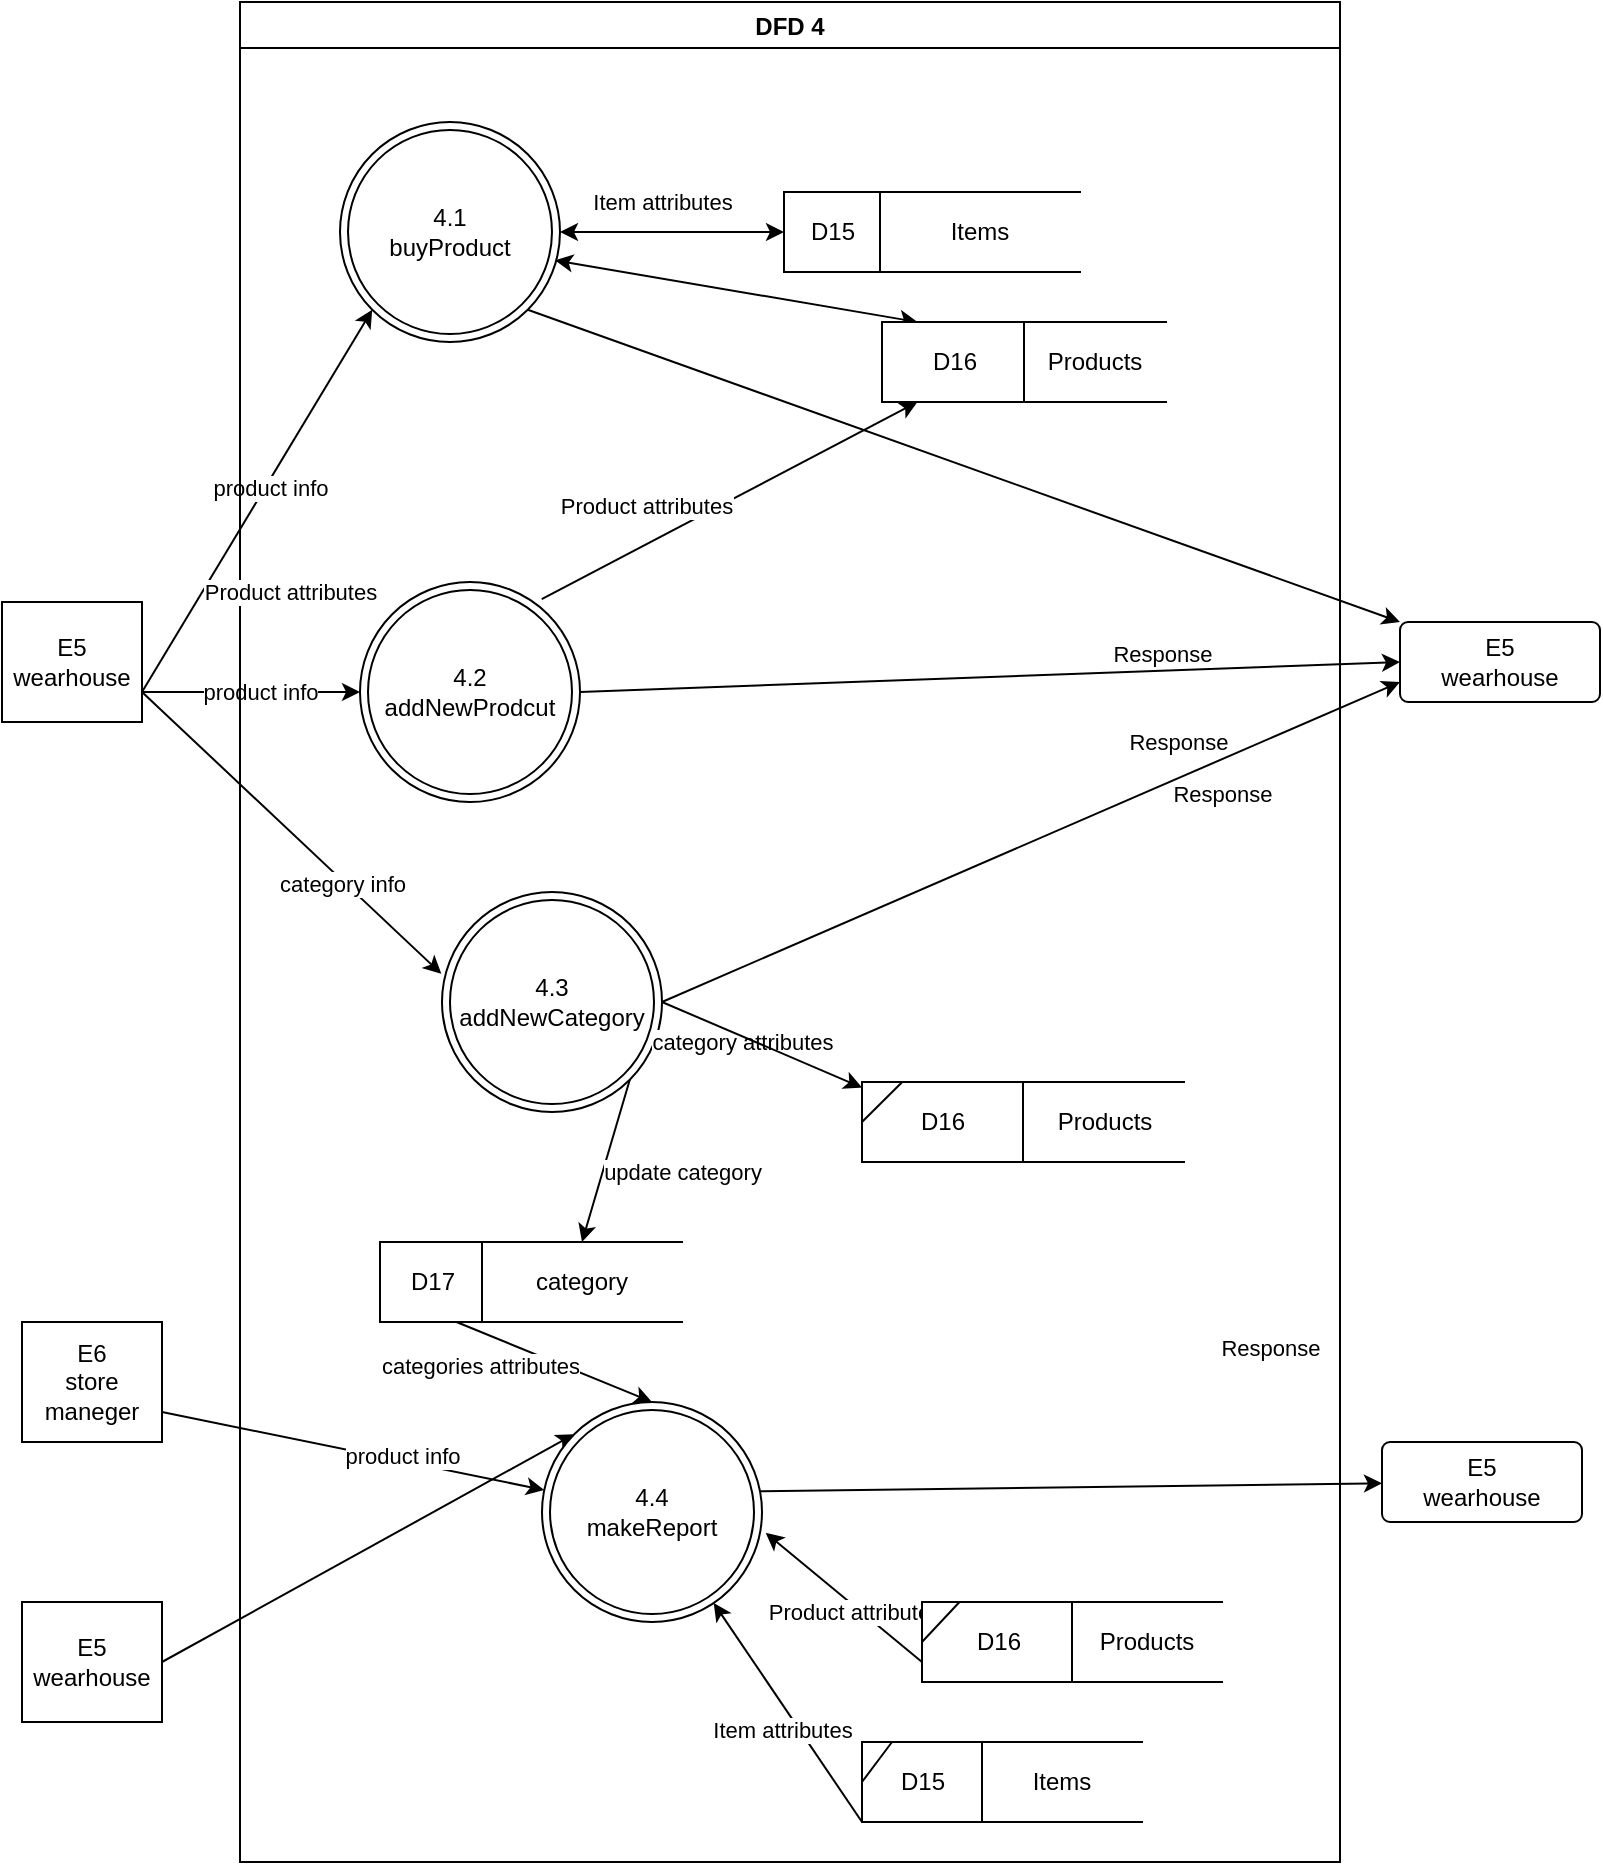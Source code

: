 <mxfile version="18.0.6" type="device" pages="5"><diagram id="IkkG-N2Yrl664kzA4eBI" name="DFD 4"><mxGraphModel dx="1278" dy="641" grid="1" gridSize="10" guides="1" tooltips="1" connect="1" arrows="1" fold="1" page="1" pageScale="1" pageWidth="827" pageHeight="1169" math="0" shadow="0"><root><mxCell id="0"/><mxCell id="1" parent="0"/><mxCell id="-1MVXqPErks35Yc8wY9G-2" value="E5&lt;br&gt;wearhouse" style="rounded=1;arcSize=10;whiteSpace=wrap;html=1;align=center;" parent="1" vertex="1"><mxGeometry x="719" y="420" width="100" height="40" as="geometry"/></mxCell><mxCell id="-1MVXqPErks35Yc8wY9G-3" value="" style="endArrow=classic;html=1;rounded=0;exitX=1;exitY=0.75;exitDx=0;exitDy=0;entryX=0;entryY=1;entryDx=0;entryDy=0;" parent="1" source="d40a3c5y4bLKDBNKdEhe-1" target="-1MVXqPErks35Yc8wY9G-20" edge="1"><mxGeometry width="50" height="50" relative="1" as="geometry"><mxPoint x="509" y="740" as="sourcePoint"/><mxPoint x="164" y="370" as="targetPoint"/></mxGeometry></mxCell><mxCell id="-1MVXqPErks35Yc8wY9G-4" value="product info" style="edgeLabel;html=1;align=center;verticalAlign=middle;resizable=0;points=[];" parent="-1MVXqPErks35Yc8wY9G-3" connectable="0" vertex="1"><mxGeometry x="0.085" y="-2" relative="1" as="geometry"><mxPoint as="offset"/></mxGeometry></mxCell><mxCell id="-1MVXqPErks35Yc8wY9G-5" value="" style="endArrow=classic;html=1;rounded=0;entryX=0;entryY=0.5;entryDx=0;entryDy=0;exitX=1;exitY=0.75;exitDx=0;exitDy=0;" parent="1" source="d40a3c5y4bLKDBNKdEhe-1" target="-1MVXqPErks35Yc8wY9G-21" edge="1"><mxGeometry width="50" height="50" relative="1" as="geometry"><mxPoint x="119" y="540" as="sourcePoint"/><mxPoint x="174" y="550" as="targetPoint"/></mxGeometry></mxCell><mxCell id="-1MVXqPErks35Yc8wY9G-6" value="product info" style="edgeLabel;html=1;align=center;verticalAlign=middle;resizable=0;points=[];" parent="-1MVXqPErks35Yc8wY9G-5" connectable="0" vertex="1"><mxGeometry x="0.303" y="1" relative="1" as="geometry"><mxPoint x="-12" y="1" as="offset"/></mxGeometry></mxCell><mxCell id="-1MVXqPErks35Yc8wY9G-7" value="" style="endArrow=classic;html=1;rounded=0;exitX=1;exitY=0.5;exitDx=0;exitDy=0;entryX=0;entryY=0;entryDx=0;entryDy=0;" parent="1" source="74YMOLxiBS4p765x_Dxd-10" target="-1MVXqPErks35Yc8wY9G-26" edge="1"><mxGeometry width="50" height="50" relative="1" as="geometry"><mxPoint x="129.0" y="570" as="sourcePoint"/><mxPoint x="174" y="760" as="targetPoint"/></mxGeometry></mxCell><mxCell id="-1MVXqPErks35Yc8wY9G-9" value="" style="endArrow=classic;html=1;rounded=0;exitX=0.994;exitY=0.406;exitDx=0;exitDy=0;exitPerimeter=0;" parent="1" source="-1MVXqPErks35Yc8wY9G-26" target="74YMOLxiBS4p765x_Dxd-21" edge="1"><mxGeometry width="50" height="50" relative="1" as="geometry"><mxPoint x="284" y="760" as="sourcePoint"/><mxPoint x="559" y="560" as="targetPoint"/></mxGeometry></mxCell><mxCell id="-1MVXqPErks35Yc8wY9G-10" value="Response" style="edgeLabel;html=1;align=center;verticalAlign=middle;resizable=0;points=[];" parent="-1MVXqPErks35Yc8wY9G-9" connectable="0" vertex="1"><mxGeometry x="-0.059" y="-3" relative="1" as="geometry"><mxPoint x="108" y="-73" as="offset"/></mxGeometry></mxCell><mxCell id="-1MVXqPErks35Yc8wY9G-11" value="" style="endArrow=classic;html=1;rounded=0;exitX=1;exitY=0.5;exitDx=0;exitDy=0;entryX=0;entryY=0.5;entryDx=0;entryDy=0;" parent="1" source="-1MVXqPErks35Yc8wY9G-21" target="-1MVXqPErks35Yc8wY9G-2" edge="1"><mxGeometry width="50" height="50" relative="1" as="geometry"><mxPoint x="278.34" y="754.66" as="sourcePoint"/><mxPoint x="719" y="585" as="targetPoint"/></mxGeometry></mxCell><mxCell id="-1MVXqPErks35Yc8wY9G-12" value="Response" style="edgeLabel;html=1;align=center;verticalAlign=middle;resizable=0;points=[];" parent="-1MVXqPErks35Yc8wY9G-11" connectable="0" vertex="1"><mxGeometry x="-0.103" y="5" relative="1" as="geometry"><mxPoint x="115" y="36" as="offset"/></mxGeometry></mxCell><mxCell id="-1MVXqPErks35Yc8wY9G-13" value="" style="endArrow=classic;html=1;rounded=0;exitX=1;exitY=1;exitDx=0;exitDy=0;entryX=0;entryY=0;entryDx=0;entryDy=0;" parent="1" source="-1MVXqPErks35Yc8wY9G-20" target="-1MVXqPErks35Yc8wY9G-2" edge="1"><mxGeometry width="50" height="50" relative="1" as="geometry"><mxPoint x="279.0" y="585" as="sourcePoint"/><mxPoint x="719" y="585" as="targetPoint"/></mxGeometry></mxCell><mxCell id="-1MVXqPErks35Yc8wY9G-14" value="Response" style="edgeLabel;html=1;align=center;verticalAlign=middle;resizable=0;points=[];" parent="-1MVXqPErks35Yc8wY9G-13" connectable="0" vertex="1"><mxGeometry x="-0.199" y="3" relative="1" as="geometry"><mxPoint x="141" y="112" as="offset"/></mxGeometry></mxCell><mxCell id="-1MVXqPErks35Yc8wY9G-15" value="DFD 4" style="swimlane;startSize=23;" parent="1" vertex="1"><mxGeometry x="139" y="110" width="550" height="930" as="geometry"/></mxCell><mxCell id="-1MVXqPErks35Yc8wY9G-16" value="D15" style="html=1;" parent="-1MVXqPErks35Yc8wY9G-15" vertex="1"><mxGeometry x="272" y="95" width="48" height="40" as="geometry"/></mxCell><mxCell id="-1MVXqPErks35Yc8wY9G-17" value="Items" style="shape=partialRectangle;whiteSpace=wrap;html=1;left=0;right=0;fillColor=none;" parent="-1MVXqPErks35Yc8wY9G-15" vertex="1"><mxGeometry x="320" y="95" width="100" height="40" as="geometry"/></mxCell><mxCell id="-1MVXqPErks35Yc8wY9G-18" value="" style="endArrow=classic;startArrow=classic;html=1;rounded=0;exitX=1;exitY=0.5;exitDx=0;exitDy=0;entryX=0;entryY=0.5;entryDx=0;entryDy=0;exitPerimeter=0;" parent="-1MVXqPErks35Yc8wY9G-15" source="-1MVXqPErks35Yc8wY9G-20" target="-1MVXqPErks35Yc8wY9G-16" edge="1"><mxGeometry width="50" height="50" relative="1" as="geometry"><mxPoint x="165.0" y="100" as="sourcePoint"/><mxPoint x="385" y="260" as="targetPoint"/></mxGeometry></mxCell><mxCell id="-1MVXqPErks35Yc8wY9G-19" value="Item attributes" style="edgeLabel;html=1;align=center;verticalAlign=middle;resizable=0;points=[];" parent="-1MVXqPErks35Yc8wY9G-18" connectable="0" vertex="1"><mxGeometry x="-0.242" y="1" relative="1" as="geometry"><mxPoint x="8" y="-14" as="offset"/></mxGeometry></mxCell><mxCell id="-1MVXqPErks35Yc8wY9G-20" value="&lt;span style=&quot;&quot;&gt;4.1&lt;br&gt;buyProduct&lt;/span&gt;" style="ellipse;shape=doubleEllipse;whiteSpace=wrap;html=1;aspect=fixed;" parent="-1MVXqPErks35Yc8wY9G-15" vertex="1"><mxGeometry x="50" y="60" width="110" height="110" as="geometry"/></mxCell><mxCell id="-1MVXqPErks35Yc8wY9G-21" value="4.2&lt;br&gt;addNewProdcut" style="ellipse;shape=doubleEllipse;whiteSpace=wrap;html=1;aspect=fixed;" parent="-1MVXqPErks35Yc8wY9G-15" vertex="1"><mxGeometry x="60" y="290" width="110" height="110" as="geometry"/></mxCell><mxCell id="-1MVXqPErks35Yc8wY9G-24" value="" style="endArrow=classic;html=1;rounded=0;exitX=0;exitY=0.75;exitDx=0;exitDy=0;entryX=1.017;entryY=0.595;entryDx=0;entryDy=0;entryPerimeter=0;" parent="-1MVXqPErks35Yc8wY9G-15" source="74YMOLxiBS4p765x_Dxd-17" target="-1MVXqPErks35Yc8wY9G-26" edge="1"><mxGeometry width="50" height="50" relative="1" as="geometry"><mxPoint x="350" y="680.0" as="sourcePoint"/><mxPoint x="180" y="690" as="targetPoint"/></mxGeometry></mxCell><mxCell id="-1MVXqPErks35Yc8wY9G-25" value="Product attributes" style="edgeLabel;html=1;align=center;verticalAlign=middle;resizable=0;points=[];" parent="-1MVXqPErks35Yc8wY9G-24" connectable="0" vertex="1"><mxGeometry x="0.221" y="3" relative="1" as="geometry"><mxPoint x="15" y="12" as="offset"/></mxGeometry></mxCell><mxCell id="-1MVXqPErks35Yc8wY9G-26" value="4.4&lt;br&gt;makeReport" style="ellipse;shape=doubleEllipse;whiteSpace=wrap;html=1;aspect=fixed;" parent="-1MVXqPErks35Yc8wY9G-15" vertex="1"><mxGeometry x="151" y="700" width="110" height="110" as="geometry"/></mxCell><mxCell id="-1MVXqPErks35Yc8wY9G-27" value="" style="endArrow=classic;startArrow=classic;html=1;rounded=0;exitX=0.977;exitY=0.629;exitDx=0;exitDy=0;entryX=0.25;entryY=0;entryDx=0;entryDy=0;exitPerimeter=0;" parent="-1MVXqPErks35Yc8wY9G-15" source="-1MVXqPErks35Yc8wY9G-20" target="74YMOLxiBS4p765x_Dxd-3" edge="1"><mxGeometry width="50" height="50" relative="1" as="geometry"><mxPoint x="233.35" y="273.1" as="sourcePoint"/><mxPoint x="375" y="650.0" as="targetPoint"/></mxGeometry></mxCell><mxCell id="-1MVXqPErks35Yc8wY9G-28" value="Product attributes" style="edgeLabel;html=1;align=center;verticalAlign=middle;resizable=0;points=[];" parent="-1MVXqPErks35Yc8wY9G-27" connectable="0" vertex="1"><mxGeometry x="0.346" y="-5" relative="1" as="geometry"><mxPoint x="-254" y="140" as="offset"/></mxGeometry></mxCell><mxCell id="-1MVXqPErks35Yc8wY9G-29" value="" style="endArrow=classic;html=1;rounded=0;entryX=0.25;entryY=1;entryDx=0;entryDy=0;exitX=0.826;exitY=0.078;exitDx=0;exitDy=0;exitPerimeter=0;" parent="-1MVXqPErks35Yc8wY9G-15" source="-1MVXqPErks35Yc8wY9G-21" target="74YMOLxiBS4p765x_Dxd-3" edge="1"><mxGeometry width="50" height="50" relative="1" as="geometry"><mxPoint x="230" y="460" as="sourcePoint"/><mxPoint x="350" y="650.0" as="targetPoint"/><Array as="points"/></mxGeometry></mxCell><mxCell id="-1MVXqPErks35Yc8wY9G-30" value="Product attributes" style="edgeLabel;html=1;align=center;verticalAlign=middle;resizable=0;points=[];" parent="-1MVXqPErks35Yc8wY9G-29" connectable="0" vertex="1"><mxGeometry x="-0.126" y="-5" relative="1" as="geometry"><mxPoint x="-32" y="-8" as="offset"/></mxGeometry></mxCell><mxCell id="-1MVXqPErks35Yc8wY9G-31" value="" style="endArrow=classic;html=1;rounded=0;exitX=0;exitY=1;exitDx=0;exitDy=0;" parent="-1MVXqPErks35Yc8wY9G-15" source="74YMOLxiBS4p765x_Dxd-7" target="-1MVXqPErks35Yc8wY9G-26" edge="1"><mxGeometry width="50" height="50" relative="1" as="geometry"><mxPoint x="340" y="270" as="sourcePoint"/><mxPoint x="218.806" y="614.568" as="targetPoint"/></mxGeometry></mxCell><mxCell id="-1MVXqPErks35Yc8wY9G-32" value="Item attributes" style="edgeLabel;html=1;align=center;verticalAlign=middle;resizable=0;points=[];" parent="-1MVXqPErks35Yc8wY9G-31" connectable="0" vertex="1"><mxGeometry x="-0.214" y="1" relative="1" as="geometry"><mxPoint x="-10" y="-4" as="offset"/></mxGeometry></mxCell><mxCell id="-1MVXqPErks35Yc8wY9G-33" value="4.3&lt;br&gt;addNewCategory" style="ellipse;shape=doubleEllipse;whiteSpace=wrap;html=1;aspect=fixed;" parent="-1MVXqPErks35Yc8wY9G-15" vertex="1"><mxGeometry x="101" y="445" width="110" height="110" as="geometry"/></mxCell><mxCell id="-1MVXqPErks35Yc8wY9G-34" value="D17" style="html=1;" parent="-1MVXqPErks35Yc8wY9G-15" vertex="1"><mxGeometry x="70" y="620" width="51" height="40" as="geometry"/></mxCell><mxCell id="-1MVXqPErks35Yc8wY9G-35" value="category" style="shape=partialRectangle;whiteSpace=wrap;html=1;left=0;right=0;fillColor=none;" parent="-1MVXqPErks35Yc8wY9G-15" vertex="1"><mxGeometry x="121" y="620" width="100" height="40" as="geometry"/></mxCell><mxCell id="-1MVXqPErks35Yc8wY9G-36" value="" style="endArrow=classic;html=1;rounded=0;entryX=0.5;entryY=0;entryDx=0;entryDy=0;exitX=0.75;exitY=1;exitDx=0;exitDy=0;" parent="-1MVXqPErks35Yc8wY9G-15" source="-1MVXqPErks35Yc8wY9G-34" target="-1MVXqPErks35Yc8wY9G-26" edge="1"><mxGeometry width="50" height="50" relative="1" as="geometry"><mxPoint x="71" y="670" as="sourcePoint"/><mxPoint x="420" y="560" as="targetPoint"/></mxGeometry></mxCell><mxCell id="-1MVXqPErks35Yc8wY9G-37" value="categories attributes" style="edgeLabel;html=1;align=center;verticalAlign=middle;resizable=0;points=[];" parent="-1MVXqPErks35Yc8wY9G-36" connectable="0" vertex="1"><mxGeometry x="-0.402" y="-2" relative="1" as="geometry"><mxPoint x="-17" y="8" as="offset"/></mxGeometry></mxCell><mxCell id="-1MVXqPErks35Yc8wY9G-38" value="" style="endArrow=classic;html=1;rounded=0;exitX=1;exitY=1;exitDx=0;exitDy=0;entryX=0.5;entryY=0;entryDx=0;entryDy=0;" parent="-1MVXqPErks35Yc8wY9G-15" source="-1MVXqPErks35Yc8wY9G-33" target="-1MVXqPErks35Yc8wY9G-35" edge="1"><mxGeometry width="50" height="50" relative="1" as="geometry"><mxPoint x="370" y="610" as="sourcePoint"/><mxPoint x="420" y="560" as="targetPoint"/></mxGeometry></mxCell><mxCell id="-1MVXqPErks35Yc8wY9G-39" value="category attributes" style="edgeLabel;html=1;align=center;verticalAlign=middle;resizable=0;points=[];" parent="-1MVXqPErks35Yc8wY9G-38" connectable="0" vertex="1"><mxGeometry x="-0.143" y="-6" relative="1" as="geometry"><mxPoint x="72" y="-52" as="offset"/></mxGeometry></mxCell><mxCell id="-1MVXqPErks35Yc8wY9G-40" value="" style="endArrow=classic;html=1;rounded=0;exitX=1;exitY=0.5;exitDx=0;exitDy=0;" parent="-1MVXqPErks35Yc8wY9G-15" source="-1MVXqPErks35Yc8wY9G-33" target="74YMOLxiBS4p765x_Dxd-1" edge="1"><mxGeometry width="50" height="50" relative="1" as="geometry"><mxPoint x="540" y="550" as="sourcePoint"/><mxPoint x="350" y="680.0" as="targetPoint"/></mxGeometry></mxCell><mxCell id="-1MVXqPErks35Yc8wY9G-41" value="update category" style="edgeLabel;html=1;align=center;verticalAlign=middle;resizable=0;points=[];" parent="-1MVXqPErks35Yc8wY9G-40" connectable="0" vertex="1"><mxGeometry x="-0.306" y="-4" relative="1" as="geometry"><mxPoint x="-23" y="66" as="offset"/></mxGeometry></mxCell><mxCell id="74YMOLxiBS4p765x_Dxd-11" value="" style="group" parent="-1MVXqPErks35Yc8wY9G-15" vertex="1" connectable="0"><mxGeometry x="311" y="540" width="161" height="40" as="geometry"/></mxCell><mxCell id="74YMOLxiBS4p765x_Dxd-1" value="D16" style="html=1;" parent="74YMOLxiBS4p765x_Dxd-11" vertex="1"><mxGeometry width="80.5" height="40" as="geometry"/></mxCell><mxCell id="74YMOLxiBS4p765x_Dxd-2" value="&lt;span style=&quot;&quot;&gt;Products&lt;/span&gt;" style="shape=partialRectangle;whiteSpace=wrap;html=1;left=0;right=0;fillColor=none;" parent="74YMOLxiBS4p765x_Dxd-11" vertex="1"><mxGeometry x="80.5" width="80.5" height="40" as="geometry"/></mxCell><mxCell id="74YMOLxiBS4p765x_Dxd-6" value="" style="endArrow=none;html=1;rounded=0;exitX=0;exitY=0.5;exitDx=0;exitDy=0;entryX=0.25;entryY=0;entryDx=0;entryDy=0;" parent="74YMOLxiBS4p765x_Dxd-11" source="74YMOLxiBS4p765x_Dxd-1" target="74YMOLxiBS4p765x_Dxd-1" edge="1"><mxGeometry width="50" height="50" relative="1" as="geometry"><mxPoint x="8.855" y="-160" as="sourcePoint"/><mxPoint x="49.105" y="-210" as="targetPoint"/></mxGeometry></mxCell><mxCell id="74YMOLxiBS4p765x_Dxd-16" value="" style="group" parent="-1MVXqPErks35Yc8wY9G-15" vertex="1" connectable="0"><mxGeometry x="341" y="800" width="150" height="40" as="geometry"/></mxCell><mxCell id="74YMOLxiBS4p765x_Dxd-17" value="D16" style="html=1;" parent="74YMOLxiBS4p765x_Dxd-16" vertex="1"><mxGeometry width="75" height="40" as="geometry"/></mxCell><mxCell id="74YMOLxiBS4p765x_Dxd-18" value="&lt;span style=&quot;&quot;&gt;Products&lt;/span&gt;" style="shape=partialRectangle;whiteSpace=wrap;html=1;left=0;right=0;fillColor=none;" parent="74YMOLxiBS4p765x_Dxd-16" vertex="1"><mxGeometry x="75" width="75" height="40" as="geometry"/></mxCell><mxCell id="74YMOLxiBS4p765x_Dxd-19" value="" style="endArrow=none;html=1;rounded=0;exitX=0;exitY=0.5;exitDx=0;exitDy=0;entryX=0.25;entryY=0;entryDx=0;entryDy=0;" parent="74YMOLxiBS4p765x_Dxd-16" source="74YMOLxiBS4p765x_Dxd-17" target="74YMOLxiBS4p765x_Dxd-17" edge="1"><mxGeometry width="50" height="50" relative="1" as="geometry"><mxPoint x="8.25" y="-160" as="sourcePoint"/><mxPoint x="45.75" y="-210" as="targetPoint"/></mxGeometry></mxCell><mxCell id="74YMOLxiBS4p765x_Dxd-20" value="" style="group" parent="-1MVXqPErks35Yc8wY9G-15" vertex="1" connectable="0"><mxGeometry x="311" y="870" width="140" height="40" as="geometry"/></mxCell><mxCell id="74YMOLxiBS4p765x_Dxd-7" value="D15" style="html=1;" parent="74YMOLxiBS4p765x_Dxd-20" vertex="1"><mxGeometry width="60" height="40" as="geometry"/></mxCell><mxCell id="74YMOLxiBS4p765x_Dxd-8" value="Items" style="shape=partialRectangle;whiteSpace=wrap;html=1;left=0;right=0;fillColor=none;" parent="74YMOLxiBS4p765x_Dxd-20" vertex="1"><mxGeometry x="60" width="80" height="40" as="geometry"/></mxCell><mxCell id="74YMOLxiBS4p765x_Dxd-9" value="" style="endArrow=none;html=1;rounded=0;exitX=0;exitY=0.5;exitDx=0;exitDy=0;entryX=0.25;entryY=0;entryDx=0;entryDy=0;" parent="74YMOLxiBS4p765x_Dxd-20" source="74YMOLxiBS4p765x_Dxd-7" target="74YMOLxiBS4p765x_Dxd-7" edge="1"><mxGeometry width="50" height="50" relative="1" as="geometry"><mxPoint x="90" y="130.0" as="sourcePoint"/><mxPoint x="115" y="110.0" as="targetPoint"/></mxGeometry></mxCell><mxCell id="74YMOLxiBS4p765x_Dxd-22" value="" style="group" parent="-1MVXqPErks35Yc8wY9G-15" vertex="1" connectable="0"><mxGeometry x="321" y="160" width="142" height="40" as="geometry"/></mxCell><mxCell id="74YMOLxiBS4p765x_Dxd-3" value="D16" style="html=1;" parent="74YMOLxiBS4p765x_Dxd-22" vertex="1"><mxGeometry width="71" height="40" as="geometry"/></mxCell><mxCell id="74YMOLxiBS4p765x_Dxd-4" value="&lt;span style=&quot;&quot;&gt;Products&lt;/span&gt;" style="shape=partialRectangle;whiteSpace=wrap;html=1;left=0;right=0;fillColor=none;" parent="74YMOLxiBS4p765x_Dxd-22" vertex="1"><mxGeometry x="71" width="71" height="40" as="geometry"/></mxCell><mxCell id="-1MVXqPErks35Yc8wY9G-42" value="" style="endArrow=classic;html=1;rounded=0;exitX=1;exitY=0.75;exitDx=0;exitDy=0;entryX=-0.003;entryY=0.372;entryDx=0;entryDy=0;entryPerimeter=0;" parent="1" source="d40a3c5y4bLKDBNKdEhe-1" target="-1MVXqPErks35Yc8wY9G-33" edge="1"><mxGeometry width="50" height="50" relative="1" as="geometry"><mxPoint x="539" y="700" as="sourcePoint"/><mxPoint x="589" y="650" as="targetPoint"/></mxGeometry></mxCell><mxCell id="-1MVXqPErks35Yc8wY9G-43" value="category info" style="edgeLabel;html=1;align=center;verticalAlign=middle;resizable=0;points=[];" parent="-1MVXqPErks35Yc8wY9G-42" connectable="0" vertex="1"><mxGeometry x="0.432" y="-3" relative="1" as="geometry"><mxPoint x="-5" y="-7" as="offset"/></mxGeometry></mxCell><mxCell id="-1MVXqPErks35Yc8wY9G-44" value="" style="endArrow=classic;html=1;rounded=0;exitX=1;exitY=0.5;exitDx=0;exitDy=0;entryX=0;entryY=0.75;entryDx=0;entryDy=0;" parent="1" source="-1MVXqPErks35Yc8wY9G-33" target="-1MVXqPErks35Yc8wY9G-2" edge="1"><mxGeometry width="50" height="50" relative="1" as="geometry"><mxPoint x="539" y="700" as="sourcePoint"/><mxPoint x="589" y="650" as="targetPoint"/></mxGeometry></mxCell><mxCell id="-1MVXqPErks35Yc8wY9G-45" value="Response" style="edgeLabel;html=1;align=center;verticalAlign=middle;resizable=0;points=[];" parent="-1MVXqPErks35Yc8wY9G-44" connectable="0" vertex="1"><mxGeometry x="0.074" y="-3" relative="1" as="geometry"><mxPoint x="80" y="-21" as="offset"/></mxGeometry></mxCell><mxCell id="d40a3c5y4bLKDBNKdEhe-1" value="E5&lt;br&gt;wearhouse" style="rounded=0;whiteSpace=wrap;html=1;" parent="1" vertex="1"><mxGeometry x="20" y="410" width="70" height="60" as="geometry"/></mxCell><mxCell id="d40a3c5y4bLKDBNKdEhe-2" value="E6&lt;br&gt;store maneger" style="rounded=0;whiteSpace=wrap;html=1;" parent="1" vertex="1"><mxGeometry x="30" y="770" width="70" height="60" as="geometry"/></mxCell><mxCell id="d40a3c5y4bLKDBNKdEhe-3" value="" style="endArrow=classic;html=1;rounded=0;exitX=1;exitY=0.75;exitDx=0;exitDy=0;" parent="1" source="d40a3c5y4bLKDBNKdEhe-2" target="-1MVXqPErks35Yc8wY9G-26" edge="1"><mxGeometry width="50" height="50" relative="1" as="geometry"><mxPoint x="390" y="670" as="sourcePoint"/><mxPoint x="440" y="620" as="targetPoint"/></mxGeometry></mxCell><mxCell id="d40a3c5y4bLKDBNKdEhe-4" value="product info" style="edgeLabel;html=1;align=center;verticalAlign=middle;resizable=0;points=[];" parent="d40a3c5y4bLKDBNKdEhe-3" vertex="1" connectable="0"><mxGeometry x="0.251" y="3" relative="1" as="geometry"><mxPoint as="offset"/></mxGeometry></mxCell><mxCell id="74YMOLxiBS4p765x_Dxd-10" value="E5&lt;br&gt;wearhouse" style="rounded=0;whiteSpace=wrap;html=1;" parent="1" vertex="1"><mxGeometry x="30" y="910" width="70" height="60" as="geometry"/></mxCell><mxCell id="74YMOLxiBS4p765x_Dxd-21" value="E5&lt;br&gt;wearhouse" style="rounded=1;arcSize=10;whiteSpace=wrap;html=1;align=center;" parent="1" vertex="1"><mxGeometry x="710" y="830" width="100" height="40" as="geometry"/></mxCell></root></mxGraphModel></diagram><diagram id="-rAD4gAhmImdWYpfQWID" name="DFD 4.1"><mxGraphModel dx="451" dy="-528" grid="1" gridSize="10" guides="1" tooltips="1" connect="1" arrows="1" fold="1" page="1" pageScale="1" pageWidth="827" pageHeight="1169" math="0" shadow="0"><root><mxCell id="0"/><mxCell id="1" parent="0"/><mxCell id="7xkxtE2xRHq7eRqYyfBu-1" value="E5&lt;br&gt;wearhouse" style="rounded=1;arcSize=10;whiteSpace=wrap;html=1;align=center;" parent="1" vertex="1"><mxGeometry x="830" y="1600" width="100" height="40" as="geometry"/></mxCell><mxCell id="7xkxtE2xRHq7eRqYyfBu-2" value="" style="endArrow=classic;html=1;rounded=0;exitX=1;exitY=0.5;exitDx=0;exitDy=0;" parent="1" source="7xkxtE2xRHq7eRqYyfBu-1" target="7xkxtE2xRHq7eRqYyfBu-44" edge="1"><mxGeometry width="50" height="50" relative="1" as="geometry"><mxPoint x="1152.369" y="1669.736" as="sourcePoint"/><mxPoint x="1008.99" y="1619.96" as="targetPoint"/></mxGeometry></mxCell><mxCell id="7xkxtE2xRHq7eRqYyfBu-3" value="&lt;span style=&quot;font-size: 12px; background-color: rgb(248, 249, 250);&quot;&gt;Product id, amount&lt;/span&gt;" style="edgeLabel;html=1;align=center;verticalAlign=middle;resizable=0;points=[];" parent="7xkxtE2xRHq7eRqYyfBu-2" connectable="0" vertex="1"><mxGeometry x="0.124" y="-3" relative="1" as="geometry"><mxPoint x="-14" y="-13" as="offset"/></mxGeometry></mxCell><mxCell id="7xkxtE2xRHq7eRqYyfBu-4" value="E5&lt;br&gt;wearhouse" style="rounded=1;arcSize=10;whiteSpace=wrap;html=1;align=center;" parent="1" vertex="1"><mxGeometry x="1554" y="1525" width="100" height="40" as="geometry"/></mxCell><mxCell id="7xkxtE2xRHq7eRqYyfBu-5" value="" style="endArrow=classic;html=1;rounded=0;entryX=0;entryY=0.5;entryDx=0;entryDy=0;exitX=1;exitY=0.5;exitDx=0;exitDy=0;" parent="1" source="7xkxtE2xRHq7eRqYyfBu-44" target="7xkxtE2xRHq7eRqYyfBu-4" edge="1"><mxGeometry width="50" height="50" relative="1" as="geometry"><mxPoint x="1089.0" y="1625" as="sourcePoint"/><mxPoint x="1111.256" y="1780.052" as="targetPoint"/></mxGeometry></mxCell><mxCell id="7xkxtE2xRHq7eRqYyfBu-6" value="amount" style="edgeLabel;html=1;align=center;verticalAlign=middle;resizable=0;points=[];" parent="7xkxtE2xRHq7eRqYyfBu-5" connectable="0" vertex="1"><mxGeometry x="0.124" y="-3" relative="1" as="geometry"><mxPoint x="-4" y="86" as="offset"/></mxGeometry></mxCell><mxCell id="7xkxtE2xRHq7eRqYyfBu-7" value="string output" style="edgeLabel;html=1;align=center;verticalAlign=middle;resizable=0;points=[];" parent="7xkxtE2xRHq7eRqYyfBu-5" connectable="0" vertex="1"><mxGeometry x="-0.317" y="-1" relative="1" as="geometry"><mxPoint x="1" as="offset"/></mxGeometry></mxCell><mxCell id="7xkxtE2xRHq7eRqYyfBu-8" value="DFD 4.1: [buyProduct]" style="swimlane;startSize=23;" parent="1" vertex="1"><mxGeometry x="939" y="1240" width="611" height="880" as="geometry"/></mxCell><mxCell id="7xkxtE2xRHq7eRqYyfBu-9" value="4.1.3&lt;br&gt;updateProduct" style="ellipse;whiteSpace=wrap;html=1;align=center;" parent="7xkxtE2xRHq7eRqYyfBu-8" vertex="1"><mxGeometry x="159.5" y="50" width="110" height="60" as="geometry"/></mxCell><mxCell id="7xkxtE2xRHq7eRqYyfBu-10" value="D16" style="html=1;" parent="7xkxtE2xRHq7eRqYyfBu-8" vertex="1"><mxGeometry x="350" y="50" width="50" height="40" as="geometry"/></mxCell><mxCell id="7xkxtE2xRHq7eRqYyfBu-11" value="&lt;span style=&quot;&quot;&gt;Products&lt;/span&gt;" style="shape=partialRectangle;whiteSpace=wrap;html=1;left=0;right=0;fillColor=none;" parent="7xkxtE2xRHq7eRqYyfBu-8" vertex="1"><mxGeometry x="400" y="50" width="100" height="40" as="geometry"/></mxCell><mxCell id="7xkxtE2xRHq7eRqYyfBu-12" value="" style="endArrow=classic;html=1;rounded=0;exitX=1.004;exitY=0.347;exitDx=0;exitDy=0;entryX=0;entryY=0.5;entryDx=0;entryDy=0;exitPerimeter=0;" parent="7xkxtE2xRHq7eRqYyfBu-8" source="7xkxtE2xRHq7eRqYyfBu-9" target="7xkxtE2xRHq7eRqYyfBu-10" edge="1"><mxGeometry width="50" height="50" relative="1" as="geometry"><mxPoint x="-450.5" y="-1100" as="sourcePoint"/><mxPoint x="-400.5" y="-1150" as="targetPoint"/><Array as="points"/></mxGeometry></mxCell><mxCell id="7xkxtE2xRHq7eRqYyfBu-13" value="D15" style="html=1;" parent="7xkxtE2xRHq7eRqYyfBu-8" vertex="1"><mxGeometry x="302" y="790" width="51" height="40" as="geometry"/></mxCell><mxCell id="7xkxtE2xRHq7eRqYyfBu-14" value="Items" style="shape=partialRectangle;whiteSpace=wrap;html=1;left=0;right=0;fillColor=none;" parent="7xkxtE2xRHq7eRqYyfBu-8" vertex="1"><mxGeometry x="353" y="790" width="100" height="40" as="geometry"/></mxCell><mxCell id="7xkxtE2xRHq7eRqYyfBu-15" value="4.1.2&lt;br&gt;buyAmount" style="ellipse;whiteSpace=wrap;html=1;align=center;" parent="7xkxtE2xRHq7eRqYyfBu-8" vertex="1"><mxGeometry x="28.5" y="760" width="110" height="60" as="geometry"/></mxCell><mxCell id="7xkxtE2xRHq7eRqYyfBu-16" value="" style="endArrow=classic;html=1;rounded=0;entryX=0;entryY=0;entryDx=0;entryDy=0;" parent="7xkxtE2xRHq7eRqYyfBu-8" source="7xkxtE2xRHq7eRqYyfBu-15" target="7xkxtE2xRHq7eRqYyfBu-13" edge="1"><mxGeometry width="50" height="50" relative="1" as="geometry"><mxPoint x="200" y="430" as="sourcePoint"/><mxPoint x="339" y="490" as="targetPoint"/><Array as="points"/></mxGeometry></mxCell><mxCell id="7xkxtE2xRHq7eRqYyfBu-17" value="item attributes" style="edgeLabel;html=1;align=center;verticalAlign=middle;resizable=0;points=[];" parent="7xkxtE2xRHq7eRqYyfBu-16" connectable="0" vertex="1"><mxGeometry x="-0.139" y="-3" relative="1" as="geometry"><mxPoint x="6" y="-6" as="offset"/></mxGeometry></mxCell><mxCell id="7xkxtE2xRHq7eRqYyfBu-18" value="" style="endArrow=classic;html=1;rounded=0;exitX=0;exitY=0.75;exitDx=0;exitDy=0;entryX=0.732;entryY=0.94;entryDx=0;entryDy=0;entryPerimeter=0;" parent="7xkxtE2xRHq7eRqYyfBu-8" source="7xkxtE2xRHq7eRqYyfBu-13" target="7xkxtE2xRHq7eRqYyfBu-15" edge="1"><mxGeometry width="50" height="50" relative="1" as="geometry"><mxPoint x="-571.5" y="-830" as="sourcePoint"/><mxPoint x="148.5" y="510" as="targetPoint"/></mxGeometry></mxCell><mxCell id="7xkxtE2xRHq7eRqYyfBu-19" value="item attributes" style="edgeLabel;html=1;align=center;verticalAlign=middle;resizable=0;points=[];" parent="7xkxtE2xRHq7eRqYyfBu-18" connectable="0" vertex="1"><mxGeometry x="-0.185" y="-3" relative="1" as="geometry"><mxPoint as="offset"/></mxGeometry></mxCell><mxCell id="7xkxtE2xRHq7eRqYyfBu-20" value="" style="endArrow=classic;html=1;rounded=0;exitX=0.602;exitY=1.021;exitDx=0;exitDy=0;exitPerimeter=0;" parent="7xkxtE2xRHq7eRqYyfBu-8" source="7xkxtE2xRHq7eRqYyfBu-44" target="7xkxtE2xRHq7eRqYyfBu-15" edge="1"><mxGeometry width="50" height="50" relative="1" as="geometry"><mxPoint x="102.706" y="429.941" as="sourcePoint"/><mxPoint x="-650.5" y="-1150" as="targetPoint"/></mxGeometry></mxCell><mxCell id="7xkxtE2xRHq7eRqYyfBu-21" value="amount" style="edgeLabel;html=1;align=center;verticalAlign=middle;resizable=0;points=[];" parent="7xkxtE2xRHq7eRqYyfBu-20" connectable="0" vertex="1"><mxGeometry x="0.124" y="-3" relative="1" as="geometry"><mxPoint as="offset"/></mxGeometry></mxCell><mxCell id="7xkxtE2xRHq7eRqYyfBu-22" value="" style="endArrow=classic;html=1;rounded=0;exitX=0.624;exitY=0.032;exitDx=0;exitDy=0;entryX=0;entryY=1;entryDx=0;entryDy=0;exitPerimeter=0;" parent="7xkxtE2xRHq7eRqYyfBu-8" source="7xkxtE2xRHq7eRqYyfBu-44" target="7xkxtE2xRHq7eRqYyfBu-9" edge="1"><mxGeometry width="50" height="50" relative="1" as="geometry"><mxPoint x="105" y="340" as="sourcePoint"/><mxPoint x="-400.5" y="-1150" as="targetPoint"/></mxGeometry></mxCell><mxCell id="7xkxtE2xRHq7eRqYyfBu-23" value="Product attributes" style="edgeLabel;html=1;align=center;verticalAlign=middle;resizable=0;points=[];" parent="7xkxtE2xRHq7eRqYyfBu-22" connectable="0" vertex="1"><mxGeometry x="-0.216" y="-1" relative="1" as="geometry"><mxPoint as="offset"/></mxGeometry></mxCell><mxCell id="7xkxtE2xRHq7eRqYyfBu-24" value="" style="endArrow=classic;html=1;rounded=0;exitX=0;exitY=0.75;exitDx=0;exitDy=0;entryX=1;entryY=0;entryDx=0;entryDy=0;" parent="7xkxtE2xRHq7eRqYyfBu-8" source="7xkxtE2xRHq7eRqYyfBu-10" target="7xkxtE2xRHq7eRqYyfBu-44" edge="1"><mxGeometry width="50" height="50" relative="1" as="geometry"><mxPoint x="-450.5" y="-1100" as="sourcePoint"/><mxPoint x="136.82" y="353.18" as="targetPoint"/></mxGeometry></mxCell><mxCell id="7xkxtE2xRHq7eRqYyfBu-25" value="product attributes" style="edgeLabel;html=1;align=center;verticalAlign=middle;resizable=0;points=[];" parent="7xkxtE2xRHq7eRqYyfBu-24" connectable="0" vertex="1"><mxGeometry x="-0.182" y="3" relative="1" as="geometry"><mxPoint as="offset"/></mxGeometry></mxCell><mxCell id="7xkxtE2xRHq7eRqYyfBu-26" value="D14" style="html=1;" parent="7xkxtE2xRHq7eRqYyfBu-8" vertex="1"><mxGeometry x="370" y="660" width="45" height="40" as="geometry"/></mxCell><mxCell id="7xkxtE2xRHq7eRqYyfBu-27" value="Past Orders Supplier" style="shape=partialRectangle;whiteSpace=wrap;html=1;left=0;right=0;fillColor=none;" parent="7xkxtE2xRHq7eRqYyfBu-8" vertex="1"><mxGeometry x="416" y="660" width="100" height="40" as="geometry"/></mxCell><mxCell id="7xkxtE2xRHq7eRqYyfBu-28" value="" style="endArrow=classic;html=1;rounded=0;entryX=0.75;entryY=0;entryDx=0;entryDy=0;" parent="7xkxtE2xRHq7eRqYyfBu-8" source="7xkxtE2xRHq7eRqYyfBu-30" target="7xkxtE2xRHq7eRqYyfBu-26" edge="1"><mxGeometry width="50" height="50" relative="1" as="geometry"><mxPoint x="398.5" y="500" as="sourcePoint"/><mxPoint x="-291.5" y="-1050" as="targetPoint"/><Array as="points"/></mxGeometry></mxCell><mxCell id="7xkxtE2xRHq7eRqYyfBu-29" value="order attributes" style="edgeLabel;html=1;align=center;verticalAlign=middle;resizable=0;points=[];" parent="7xkxtE2xRHq7eRqYyfBu-28" connectable="0" vertex="1"><mxGeometry x="-0.199" y="1" relative="1" as="geometry"><mxPoint as="offset"/></mxGeometry></mxCell><mxCell id="7xkxtE2xRHq7eRqYyfBu-30" value="4.1.5&lt;br&gt;createOrderWithMinPrice" style="ellipse;whiteSpace=wrap;html=1;align=center;" parent="7xkxtE2xRHq7eRqYyfBu-8" vertex="1"><mxGeometry x="289" y="420" width="111" height="110" as="geometry"/></mxCell><mxCell id="7xkxtE2xRHq7eRqYyfBu-31" value="" style="endArrow=classic;html=1;rounded=0;entryX=0;entryY=0.5;entryDx=0;entryDy=0;exitX=0.972;exitY=0.76;exitDx=0;exitDy=0;exitPerimeter=0;" parent="7xkxtE2xRHq7eRqYyfBu-8" source="7xkxtE2xRHq7eRqYyfBu-44" target="7xkxtE2xRHq7eRqYyfBu-30" edge="1"><mxGeometry width="50" height="50" relative="1" as="geometry"><mxPoint x="136.82" y="416.82" as="sourcePoint"/><mxPoint x="-520.5" y="-1150" as="targetPoint"/></mxGeometry></mxCell><mxCell id="7xkxtE2xRHq7eRqYyfBu-32" value="&lt;span style=&quot;font-size: 12px; background-color: rgb(248, 249, 250);&quot;&gt;Product id, amount&lt;/span&gt;" style="edgeLabel;html=1;align=center;verticalAlign=middle;resizable=0;points=[];" parent="7xkxtE2xRHq7eRqYyfBu-31" connectable="0" vertex="1"><mxGeometry x="-0.308" y="1" relative="1" as="geometry"><mxPoint x="29" y="4" as="offset"/></mxGeometry></mxCell><mxCell id="7xkxtE2xRHq7eRqYyfBu-33" value="D12" style="html=1;" parent="7xkxtE2xRHq7eRqYyfBu-8" vertex="1"><mxGeometry x="420" y="365" width="51" height="40" as="geometry"/></mxCell><mxCell id="7xkxtE2xRHq7eRqYyfBu-34" value="Product Supplier" style="shape=partialRectangle;whiteSpace=wrap;html=1;left=0;right=0;fillColor=none;" parent="7xkxtE2xRHq7eRqYyfBu-8" vertex="1"><mxGeometry x="470" y="365" width="100" height="40" as="geometry"/></mxCell><mxCell id="7xkxtE2xRHq7eRqYyfBu-35" value="" style="endArrow=classic;html=1;rounded=0;exitX=0.75;exitY=1;exitDx=0;exitDy=0;" parent="7xkxtE2xRHq7eRqYyfBu-8" source="7xkxtE2xRHq7eRqYyfBu-33" target="7xkxtE2xRHq7eRqYyfBu-30" edge="1"><mxGeometry width="50" height="50" relative="1" as="geometry"><mxPoint x="-391.5" y="-1089" as="sourcePoint"/><mxPoint x="-411.13" y="-1058.75" as="targetPoint"/></mxGeometry></mxCell><mxCell id="7xkxtE2xRHq7eRqYyfBu-36" value="4.1.4&lt;br&gt;needsRefill" style="ellipse;whiteSpace=wrap;html=1;align=center;" parent="7xkxtE2xRHq7eRqYyfBu-8" vertex="1"><mxGeometry x="358" y="190" width="110" height="60" as="geometry"/></mxCell><mxCell id="7xkxtE2xRHq7eRqYyfBu-37" value="" style="endArrow=classic;html=1;rounded=0;exitX=0.907;exitY=0.239;exitDx=0;exitDy=0;entryX=0;entryY=0.5;entryDx=0;entryDy=0;exitPerimeter=0;" parent="7xkxtE2xRHq7eRqYyfBu-8" source="7xkxtE2xRHq7eRqYyfBu-44" target="7xkxtE2xRHq7eRqYyfBu-36" edge="1"><mxGeometry width="50" height="50" relative="1" as="geometry"><mxPoint x="150.81" y="370.15" as="sourcePoint"/><mxPoint x="-400.5" y="-1150" as="targetPoint"/></mxGeometry></mxCell><mxCell id="7xkxtE2xRHq7eRqYyfBu-38" value="Product Id" style="edgeLabel;html=1;align=center;verticalAlign=middle;resizable=0;points=[];" parent="7xkxtE2xRHq7eRqYyfBu-37" connectable="0" vertex="1"><mxGeometry x="-0.369" y="-1" relative="1" as="geometry"><mxPoint x="23" y="-12" as="offset"/></mxGeometry></mxCell><mxCell id="7xkxtE2xRHq7eRqYyfBu-39" value="" style="endArrow=classic;html=1;rounded=0;exitX=0.75;exitY=1;exitDx=0;exitDy=0;entryX=0.5;entryY=0;entryDx=0;entryDy=0;" parent="7xkxtE2xRHq7eRqYyfBu-8" source="7xkxtE2xRHq7eRqYyfBu-10" target="7xkxtE2xRHq7eRqYyfBu-36" edge="1"><mxGeometry width="50" height="50" relative="1" as="geometry"><mxPoint x="-450.5" y="-1100" as="sourcePoint"/><mxPoint x="-400.5" y="-1150" as="targetPoint"/></mxGeometry></mxCell><mxCell id="7xkxtE2xRHq7eRqYyfBu-40" value="product attributes" style="edgeLabel;html=1;align=center;verticalAlign=middle;resizable=0;points=[];" parent="7xkxtE2xRHq7eRqYyfBu-39" connectable="0" vertex="1"><mxGeometry x="0.414" y="3" relative="1" as="geometry"><mxPoint y="-12" as="offset"/></mxGeometry></mxCell><mxCell id="7xkxtE2xRHq7eRqYyfBu-41" value="" style="endArrow=classic;html=1;rounded=0;entryX=0.983;entryY=0.402;entryDx=0;entryDy=0;exitX=0.05;exitY=0.748;exitDx=0;exitDy=0;exitPerimeter=0;entryPerimeter=0;" parent="7xkxtE2xRHq7eRqYyfBu-8" source="7xkxtE2xRHq7eRqYyfBu-36" target="7xkxtE2xRHq7eRqYyfBu-44" edge="1"><mxGeometry width="50" height="50" relative="1" as="geometry"><mxPoint x="-570.5" y="-1100" as="sourcePoint"/><mxPoint x="150.0" y="385" as="targetPoint"/></mxGeometry></mxCell><mxCell id="7xkxtE2xRHq7eRqYyfBu-42" value="bool" style="edgeLabel;html=1;align=center;verticalAlign=middle;resizable=0;points=[];" parent="7xkxtE2xRHq7eRqYyfBu-41" connectable="0" vertex="1"><mxGeometry x="-0.371" y="-2" relative="1" as="geometry"><mxPoint x="12" y="3" as="offset"/></mxGeometry></mxCell><mxCell id="7xkxtE2xRHq7eRqYyfBu-44" value="&lt;span style=&quot;&quot;&gt;4.1.1&lt;/span&gt;&lt;br style=&quot;&quot;&gt;&lt;span style=&quot;&quot;&gt;buyItems&lt;/span&gt;" style="ellipse;whiteSpace=wrap;html=1;" parent="7xkxtE2xRHq7eRqYyfBu-8" vertex="1"><mxGeometry x="101" y="325" width="80" height="80" as="geometry"/></mxCell></root></mxGraphModel></diagram><diagram id="EUmrlAW6Po10SF_7ltAt" name="DFD 4.2"><mxGraphModel dx="1278" dy="641" grid="1" gridSize="10" guides="1" tooltips="1" connect="1" arrows="1" fold="1" page="1" pageScale="1" pageWidth="827" pageHeight="1169" math="0" shadow="0"><root><mxCell id="0"/><mxCell id="1" parent="0"/><mxCell id="OZAJk6E33Cj0PKfoIUJG-1" value="4.2.4&lt;br&gt;hasSubSubCategory" style="ellipse;whiteSpace=wrap;html=1;align=center;" parent="1" vertex="1"><mxGeometry x="316.5" y="112.5" width="120" height="60" as="geometry"/></mxCell><mxCell id="OZAJk6E33Cj0PKfoIUJG-2" value="" style="endArrow=classic;html=1;rounded=0;exitX=0.364;exitY=0.091;exitDx=0;exitDy=0;exitPerimeter=0;entryX=0.273;entryY=0.917;entryDx=0;entryDy=0;entryPerimeter=0;" parent="1" source="OZAJk6E33Cj0PKfoIUJG-13" target="OZAJk6E33Cj0PKfoIUJG-1" edge="1"><mxGeometry width="50" height="50" relative="1" as="geometry"><mxPoint x="265.5" y="-102.5" as="sourcePoint"/><mxPoint x="216.5" y="-207.5" as="targetPoint"/></mxGeometry></mxCell><mxCell id="OZAJk6E33Cj0PKfoIUJG-3" value="" style="endArrow=classic;html=1;rounded=0;entryX=0.7;entryY=0.033;entryDx=0;entryDy=0;entryPerimeter=0;" parent="1" target="OZAJk6E33Cj0PKfoIUJG-13" edge="1"><mxGeometry width="50" height="50" relative="1" as="geometry"><mxPoint x="385" y="170" as="sourcePoint"/><mxPoint x="126.5" y="-212.5" as="targetPoint"/></mxGeometry></mxCell><mxCell id="OZAJk6E33Cj0PKfoIUJG-4" value="E5&lt;br&gt;wearhouse" style="rounded=1;arcSize=10;whiteSpace=wrap;html=1;align=center;" parent="1" vertex="1"><mxGeometry x="695" y="402" width="100" height="40" as="geometry"/></mxCell><mxCell id="OZAJk6E33Cj0PKfoIUJG-5" value="" style="endArrow=classic;html=1;rounded=0;exitX=1;exitY=0.5;exitDx=0;exitDy=0;entryX=0;entryY=0.5;entryDx=0;entryDy=0;" parent="1" source="OZAJk6E33Cj0PKfoIUJG-13" target="OZAJk6E33Cj0PKfoIUJG-4" edge="1"><mxGeometry width="50" height="50" relative="1" as="geometry"><mxPoint x="250" y="57" as="sourcePoint"/><mxPoint x="300" y="7" as="targetPoint"/></mxGeometry></mxCell><mxCell id="OZAJk6E33Cj0PKfoIUJG-6" value="string output" style="edgeLabel;html=1;align=center;verticalAlign=middle;resizable=0;points=[];" parent="OZAJk6E33Cj0PKfoIUJG-5" connectable="0" vertex="1"><mxGeometry x="-0.204" relative="1" as="geometry"><mxPoint as="offset"/></mxGeometry></mxCell><mxCell id="OZAJk6E33Cj0PKfoIUJG-7" value="E5&lt;br&gt;wearhouse" style="rounded=1;arcSize=10;whiteSpace=wrap;html=1;align=center;" parent="1" vertex="1"><mxGeometry y="402" width="100" height="40" as="geometry"/></mxCell><mxCell id="OZAJk6E33Cj0PKfoIUJG-8" value="DFD 4.2: addNewProduct" style="swimlane;" parent="1" vertex="1"><mxGeometry x="115" y="50" width="560" height="740" as="geometry"/></mxCell><mxCell id="OZAJk6E33Cj0PKfoIUJG-10" value="4.2.2&lt;br&gt;validId" style="ellipse;whiteSpace=wrap;html=1;align=center;" parent="OZAJk6E33Cj0PKfoIUJG-8" vertex="1"><mxGeometry x="71.5" y="335.5" width="110" height="60" as="geometry"/></mxCell><mxCell id="OZAJk6E33Cj0PKfoIUJG-11" value="D16" style="html=1;" parent="OZAJk6E33Cj0PKfoIUJG-8" vertex="1"><mxGeometry x="250" y="410" width="40" height="40" as="geometry"/></mxCell><mxCell id="OZAJk6E33Cj0PKfoIUJG-12" value="Products" style="shape=partialRectangle;whiteSpace=wrap;html=1;left=0;right=0;fillColor=none;" parent="OZAJk6E33Cj0PKfoIUJG-8" vertex="1"><mxGeometry x="290" y="410" width="100" height="40" as="geometry"/></mxCell><mxCell id="OZAJk6E33Cj0PKfoIUJG-13" value="4.2.1&lt;br&gt;addNewProduct" style="ellipse;whiteSpace=wrap;html=1;align=center;" parent="OZAJk6E33Cj0PKfoIUJG-8" vertex="1"><mxGeometry x="191.5" y="190" width="110" height="60" as="geometry"/></mxCell><mxCell id="OZAJk6E33Cj0PKfoIUJG-14" value="" style="endArrow=classic;html=1;rounded=0;entryX=0.38;entryY=1.003;entryDx=0;entryDy=0;entryPerimeter=0;exitX=1;exitY=0;exitDx=0;exitDy=0;" parent="OZAJk6E33Cj0PKfoIUJG-8" source="OZAJk6E33Cj0PKfoIUJG-10" target="OZAJk6E33Cj0PKfoIUJG-13" edge="1"><mxGeometry width="50" height="50" relative="1" as="geometry"><mxPoint x="-268.5" y="-142.5" as="sourcePoint"/><mxPoint x="200.5" y="-202.5" as="targetPoint"/></mxGeometry></mxCell><mxCell id="OZAJk6E33Cj0PKfoIUJG-15" value="&lt;span style=&quot;font-size: 12px; background-color: rgb(248, 249, 250);&quot;&gt;boolean&lt;/span&gt;" style="edgeLabel;html=1;align=center;verticalAlign=middle;resizable=0;points=[];" parent="OZAJk6E33Cj0PKfoIUJG-14" connectable="0" vertex="1"><mxGeometry x="-0.194" y="4" relative="1" as="geometry"><mxPoint as="offset"/></mxGeometry></mxCell><mxCell id="OZAJk6E33Cj0PKfoIUJG-16" value="" style="endArrow=classic;html=1;rounded=0;entryX=0.5;entryY=0;entryDx=0;entryDy=0;exitX=0.089;exitY=0.821;exitDx=0;exitDy=0;exitPerimeter=0;" parent="OZAJk6E33Cj0PKfoIUJG-8" source="OZAJk6E33Cj0PKfoIUJG-13" target="OZAJk6E33Cj0PKfoIUJG-10" edge="1"><mxGeometry width="50" height="50" relative="1" as="geometry"><mxPoint x="85.13" y="-168.28" as="sourcePoint"/><mxPoint x="-16.01" y="-211.9" as="targetPoint"/></mxGeometry></mxCell><mxCell id="OZAJk6E33Cj0PKfoIUJG-17" value="&lt;span style=&quot;font-size: 12px; background-color: rgb(248, 249, 250);&quot;&gt;productId&lt;/span&gt;" style="edgeLabel;html=1;align=center;verticalAlign=middle;resizable=0;points=[];" parent="OZAJk6E33Cj0PKfoIUJG-16" connectable="0" vertex="1"><mxGeometry x="-0.293" y="1" relative="1" as="geometry"><mxPoint as="offset"/></mxGeometry></mxCell><mxCell id="OZAJk6E33Cj0PKfoIUJG-18" value="4.2.5&lt;br&gt;add Items" style="ellipse;whiteSpace=wrap;html=1;align=center;" parent="OZAJk6E33Cj0PKfoIUJG-8" vertex="1"><mxGeometry x="200" y="520" width="110" height="60" as="geometry"/></mxCell><mxCell id="OZAJk6E33Cj0PKfoIUJG-19" value="4.2.3&lt;br&gt;insertIntoProduct" style="ellipse;whiteSpace=wrap;html=1;align=center;" parent="OZAJk6E33Cj0PKfoIUJG-8" vertex="1"><mxGeometry x="370" y="320" width="110" height="50" as="geometry"/></mxCell><mxCell id="OZAJk6E33Cj0PKfoIUJG-20" value="Product attributes" style="endArrow=classic;html=1;rounded=0;entryX=0;entryY=0.5;entryDx=0;entryDy=0;exitX=0.953;exitY=0.743;exitDx=0;exitDy=0;exitPerimeter=0;" parent="OZAJk6E33Cj0PKfoIUJG-8" source="OZAJk6E33Cj0PKfoIUJG-13" target="OZAJk6E33Cj0PKfoIUJG-19" edge="1"><mxGeometry x="-0.369" y="4" width="50" height="50" relative="1" as="geometry"><mxPoint x="151.5" y="-152.5" as="sourcePoint"/><mxPoint x="201.5" y="-202.5" as="targetPoint"/><mxPoint as="offset"/></mxGeometry></mxCell><mxCell id="OZAJk6E33Cj0PKfoIUJG-21" value="" style="endArrow=classic;html=1;rounded=0;entryX=1;entryY=0.5;entryDx=0;entryDy=0;exitX=0.5;exitY=1;exitDx=0;exitDy=0;" parent="OZAJk6E33Cj0PKfoIUJG-8" source="OZAJk6E33Cj0PKfoIUJG-19" target="OZAJk6E33Cj0PKfoIUJG-12" edge="1"><mxGeometry width="50" height="50" relative="1" as="geometry"><mxPoint x="486.5" y="386.5" as="sourcePoint"/><mxPoint x="201.5" y="-113.5" as="targetPoint"/></mxGeometry></mxCell><mxCell id="OZAJk6E33Cj0PKfoIUJG-22" value="Product Attributes" style="edgeLabel;html=1;align=center;verticalAlign=middle;resizable=0;points=[];" parent="OZAJk6E33Cj0PKfoIUJG-21" connectable="0" vertex="1"><mxGeometry x="-0.243" y="5" relative="1" as="geometry"><mxPoint as="offset"/></mxGeometry></mxCell><mxCell id="OZAJk6E33Cj0PKfoIUJG-23" value="D15" style="html=1;" parent="OZAJk6E33Cj0PKfoIUJG-8" vertex="1"><mxGeometry x="240" y="660" width="51.5" height="40" as="geometry"/></mxCell><mxCell id="OZAJk6E33Cj0PKfoIUJG-24" value="Items" style="shape=partialRectangle;whiteSpace=wrap;html=1;left=0;right=0;fillColor=none;" parent="OZAJk6E33Cj0PKfoIUJG-8" vertex="1"><mxGeometry x="291.5" y="660" width="100" height="40" as="geometry"/></mxCell><mxCell id="OZAJk6E33Cj0PKfoIUJG-25" value="" style="endArrow=classic;html=1;rounded=0;exitX=0.5;exitY=0;exitDx=0;exitDy=0;entryX=0.17;entryY=1.116;entryDx=0;entryDy=0;entryPerimeter=0;" parent="OZAJk6E33Cj0PKfoIUJG-8" source="OZAJk6E33Cj0PKfoIUJG-18" target="OZAJk6E33Cj0PKfoIUJG-12" edge="1"><mxGeometry width="50" height="50" relative="1" as="geometry"><mxPoint x="320" y="470" as="sourcePoint"/><mxPoint x="370" y="420" as="targetPoint"/></mxGeometry></mxCell><mxCell id="OZAJk6E33Cj0PKfoIUJG-26" value="Product amount" style="edgeLabel;html=1;align=center;verticalAlign=middle;resizable=0;points=[];" parent="OZAJk6E33Cj0PKfoIUJG-25" connectable="0" vertex="1"><mxGeometry x="-0.415" y="3" relative="1" as="geometry"><mxPoint as="offset"/></mxGeometry></mxCell><mxCell id="OZAJk6E33Cj0PKfoIUJG-27" value="" style="endArrow=classic;html=1;rounded=0;exitX=0.5;exitY=1;exitDx=0;exitDy=0;entryX=0.915;entryY=-0.035;entryDx=0;entryDy=0;entryPerimeter=0;" parent="OZAJk6E33Cj0PKfoIUJG-8" source="OZAJk6E33Cj0PKfoIUJG-18" target="OZAJk6E33Cj0PKfoIUJG-23" edge="1"><mxGeometry width="50" height="50" relative="1" as="geometry"><mxPoint x="320" y="470" as="sourcePoint"/><mxPoint x="370" y="420" as="targetPoint"/></mxGeometry></mxCell><mxCell id="OZAJk6E33Cj0PKfoIUJG-28" value="Item attributes" style="edgeLabel;html=1;align=center;verticalAlign=middle;resizable=0;points=[];" parent="OZAJk6E33Cj0PKfoIUJG-27" connectable="0" vertex="1"><mxGeometry x="0.255" relative="1" as="geometry"><mxPoint y="-13" as="offset"/></mxGeometry></mxCell><mxCell id="OZAJk6E33Cj0PKfoIUJG-29" value="boolean" style="text;html=1;resizable=0;autosize=1;align=center;verticalAlign=middle;points=[];fillColor=none;strokeColor=none;rounded=0;" parent="OZAJk6E33Cj0PKfoIUJG-8" vertex="1"><mxGeometry x="270" y="147.5" width="60" height="20" as="geometry"/></mxCell><mxCell id="OZAJk6E33Cj0PKfoIUJG-30" value="Category Names" style="text;html=1;resizable=0;autosize=1;align=center;verticalAlign=middle;points=[];fillColor=none;strokeColor=none;rounded=0;" parent="OZAJk6E33Cj0PKfoIUJG-8" vertex="1"><mxGeometry x="130" y="147.5" width="110" height="20" as="geometry"/></mxCell><mxCell id="OZAJk6E33Cj0PKfoIUJG-31" value="" style="endArrow=classic;html=1;rounded=0;exitX=1;exitY=0.25;exitDx=0;exitDy=0;entryX=0.031;entryY=0.354;entryDx=0;entryDy=0;entryPerimeter=0;" parent="1" source="OZAJk6E33Cj0PKfoIUJG-7" target="OZAJk6E33Cj0PKfoIUJG-13" edge="1"><mxGeometry width="50" height="50" relative="1" as="geometry"><mxPoint x="435" y="520" as="sourcePoint"/><mxPoint x="485" y="470" as="targetPoint"/></mxGeometry></mxCell><mxCell id="OZAJk6E33Cj0PKfoIUJG-32" value="Product attributes" style="edgeLabel;html=1;align=center;verticalAlign=middle;resizable=0;points=[];" parent="OZAJk6E33Cj0PKfoIUJG-31" connectable="0" vertex="1"><mxGeometry x="-0.215" y="2" relative="1" as="geometry"><mxPoint as="offset"/></mxGeometry></mxCell><mxCell id="OZAJk6E33Cj0PKfoIUJG-33" value="" style="endArrow=classic;html=1;rounded=0;exitX=1;exitY=0.75;exitDx=0;exitDy=0;entryX=0;entryY=0.5;entryDx=0;entryDy=0;" parent="1" source="OZAJk6E33Cj0PKfoIUJG-7" target="OZAJk6E33Cj0PKfoIUJG-18" edge="1"><mxGeometry width="50" height="50" relative="1" as="geometry"><mxPoint x="110" y="422" as="sourcePoint"/><mxPoint x="319.91" y="271.24" as="targetPoint"/></mxGeometry></mxCell><mxCell id="OZAJk6E33Cj0PKfoIUJG-34" value="Product Id, amount" style="edgeLabel;html=1;align=center;verticalAlign=middle;resizable=0;points=[];" parent="OZAJk6E33Cj0PKfoIUJG-33" connectable="0" vertex="1"><mxGeometry x="-0.215" y="2" relative="1" as="geometry"><mxPoint x="14" y="20" as="offset"/></mxGeometry></mxCell><mxCell id="OZAJk6E33Cj0PKfoIUJG-35" value="" style="endArrow=classic;html=1;rounded=0;exitX=1;exitY=0.5;exitDx=0;exitDy=0;entryX=0;entryY=1;entryDx=0;entryDy=0;" parent="1" source="OZAJk6E33Cj0PKfoIUJG-18" target="OZAJk6E33Cj0PKfoIUJG-4" edge="1"><mxGeometry width="50" height="50" relative="1" as="geometry"><mxPoint x="435" y="520" as="sourcePoint"/><mxPoint x="485" y="470" as="targetPoint"/></mxGeometry></mxCell><mxCell id="OZAJk6E33Cj0PKfoIUJG-36" value="string output" style="edgeLabel;html=1;align=center;verticalAlign=middle;resizable=0;points=[];" parent="OZAJk6E33Cj0PKfoIUJG-35" connectable="0" vertex="1"><mxGeometry x="-0.426" relative="1" as="geometry"><mxPoint as="offset"/></mxGeometry></mxCell></root></mxGraphModel></diagram><diagram id="VHAqqi5CABR6w1xstBUt" name="DFD 4.3"><mxGraphModel dx="-376" dy="641" grid="1" gridSize="10" guides="1" tooltips="1" connect="1" arrows="1" fold="1" page="1" pageScale="1" pageWidth="827" pageHeight="1169" math="0" shadow="0"><root><mxCell id="0"/><mxCell id="1" parent="0"/><mxCell id="hB1-r7tKxLMiWf2BqA38-1" value="E5&lt;br&gt;wearhouse" style="rounded=1;arcSize=10;whiteSpace=wrap;html=1;align=center;" parent="1" vertex="1"><mxGeometry x="1654" y="490" width="100" height="40" as="geometry"/></mxCell><mxCell id="hB1-r7tKxLMiWf2BqA38-2" value="DFD 4.3: addCategory" style="swimlane;startSize=23;" parent="1" vertex="1"><mxGeometry x="1764" y="70" width="610" height="930" as="geometry"/></mxCell><mxCell id="hB1-r7tKxLMiWf2BqA38-4" value="4.3.1&lt;br&gt;addCategory" style="ellipse;whiteSpace=wrap;html=1;align=center;" parent="hB1-r7tKxLMiWf2BqA38-2" vertex="1"><mxGeometry x="255" y="50" width="110" height="60" as="geometry"/></mxCell><mxCell id="hB1-r7tKxLMiWf2BqA38-5" value="4.3.3&lt;br&gt;addSubCategory" style="ellipse;whiteSpace=wrap;html=1;align=center;" parent="hB1-r7tKxLMiWf2BqA38-2" vertex="1"><mxGeometry x="100" y="340" width="110" height="60" as="geometry"/></mxCell><mxCell id="hB1-r7tKxLMiWf2BqA38-6" value="&lt;span style=&quot;font-weight: 400;&quot;&gt;4.3.5&lt;br&gt;addSubSubCategory&lt;/span&gt;" style="ellipse;whiteSpace=wrap;html=1;align=center;fontStyle=1" parent="hB1-r7tKxLMiWf2BqA38-2" vertex="1"><mxGeometry x="160" y="500" width="130" height="60" as="geometry"/></mxCell><mxCell id="hB1-r7tKxLMiWf2BqA38-7" value="4.3.7&lt;br&gt;TransferProdcut" style="ellipse;whiteSpace=wrap;html=1;align=center;" parent="hB1-r7tKxLMiWf2BqA38-2" vertex="1"><mxGeometry x="255" y="860" width="110" height="60" as="geometry"/></mxCell><mxCell id="hB1-r7tKxLMiWf2BqA38-8" value="4.3.2&lt;br&gt;hasCategory" style="ellipse;whiteSpace=wrap;html=1;align=center;" parent="hB1-r7tKxLMiWf2BqA38-2" vertex="1"><mxGeometry x="480" y="50" width="110" height="60" as="geometry"/></mxCell><mxCell id="hB1-r7tKxLMiWf2BqA38-9" value="4.3.4&lt;br&gt;hasSubCategory" style="ellipse;whiteSpace=wrap;html=1;align=center;" parent="hB1-r7tKxLMiWf2BqA38-2" vertex="1"><mxGeometry x="170" y="210" width="110" height="60" as="geometry"/></mxCell><mxCell id="hB1-r7tKxLMiWf2BqA38-10" value="4.3.6&lt;br&gt;hasSubSubCategory" style="ellipse;whiteSpace=wrap;html=1;align=center;" parent="hB1-r7tKxLMiWf2BqA38-2" vertex="1"><mxGeometry x="360" y="550" width="160" height="60" as="geometry"/></mxCell><mxCell id="hB1-r7tKxLMiWf2BqA38-11" value="" style="endArrow=classic;html=1;rounded=0;exitX=1;exitY=0;exitDx=0;exitDy=0;entryX=0;entryY=0;entryDx=0;entryDy=0;" parent="hB1-r7tKxLMiWf2BqA38-2" source="hB1-r7tKxLMiWf2BqA38-4" target="hB1-r7tKxLMiWf2BqA38-8" edge="1"><mxGeometry width="50" height="50" relative="1" as="geometry"><mxPoint x="260" y="440" as="sourcePoint"/><mxPoint x="310" y="390" as="targetPoint"/></mxGeometry></mxCell><mxCell id="hB1-r7tKxLMiWf2BqA38-12" value="Category name" style="edgeLabel;html=1;align=center;verticalAlign=middle;resizable=0;points=[];" parent="hB1-r7tKxLMiWf2BqA38-11" connectable="0" vertex="1"><mxGeometry x="-0.332" y="-5" relative="1" as="geometry"><mxPoint x="18" y="-11" as="offset"/></mxGeometry></mxCell><mxCell id="hB1-r7tKxLMiWf2BqA38-13" value="" style="endArrow=classic;html=1;rounded=0;exitX=0;exitY=1;exitDx=0;exitDy=0;entryX=1;entryY=1;entryDx=0;entryDy=0;" parent="hB1-r7tKxLMiWf2BqA38-2" source="hB1-r7tKxLMiWf2BqA38-8" target="hB1-r7tKxLMiWf2BqA38-4" edge="1"><mxGeometry width="50" height="50" relative="1" as="geometry"><mxPoint x="260" y="440" as="sourcePoint"/><mxPoint x="310" y="390" as="targetPoint"/></mxGeometry></mxCell><mxCell id="hB1-r7tKxLMiWf2BqA38-14" value="bool" style="edgeLabel;html=1;align=center;verticalAlign=middle;resizable=0;points=[];" parent="hB1-r7tKxLMiWf2BqA38-13" connectable="0" vertex="1"><mxGeometry x="-0.296" y="1" relative="1" as="geometry"><mxPoint x="-17" as="offset"/></mxGeometry></mxCell><mxCell id="hB1-r7tKxLMiWf2BqA38-15" value="" style="endArrow=classic;html=1;rounded=0;exitX=0.227;exitY=0;exitDx=0;exitDy=0;exitPerimeter=0;entryX=0;entryY=1;entryDx=0;entryDy=0;" parent="hB1-r7tKxLMiWf2BqA38-2" source="hB1-r7tKxLMiWf2BqA38-5" target="hB1-r7tKxLMiWf2BqA38-9" edge="1"><mxGeometry width="50" height="50" relative="1" as="geometry"><mxPoint x="250" y="410" as="sourcePoint"/><mxPoint x="300" y="360" as="targetPoint"/><Array as="points"/></mxGeometry></mxCell><mxCell id="hB1-r7tKxLMiWf2BqA38-16" value="Category names" style="edgeLabel;html=1;align=center;verticalAlign=middle;resizable=0;points=[];" parent="hB1-r7tKxLMiWf2BqA38-15" connectable="0" vertex="1"><mxGeometry x="-0.689" y="1" relative="1" as="geometry"><mxPoint x="1" y="-12" as="offset"/></mxGeometry></mxCell><mxCell id="hB1-r7tKxLMiWf2BqA38-17" value="" style="endArrow=classic;html=1;rounded=0;exitX=0.747;exitY=0.981;exitDx=0;exitDy=0;entryX=1;entryY=0;entryDx=0;entryDy=0;exitPerimeter=0;" parent="hB1-r7tKxLMiWf2BqA38-2" source="hB1-r7tKxLMiWf2BqA38-9" target="hB1-r7tKxLMiWf2BqA38-5" edge="1"><mxGeometry width="50" height="50" relative="1" as="geometry"><mxPoint x="250" y="410" as="sourcePoint"/><mxPoint x="300" y="360" as="targetPoint"/></mxGeometry></mxCell><mxCell id="hB1-r7tKxLMiWf2BqA38-18" value="bool" style="edgeLabel;html=1;align=center;verticalAlign=middle;resizable=0;points=[];" parent="hB1-r7tKxLMiWf2BqA38-17" connectable="0" vertex="1"><mxGeometry x="-0.415" y="-4" relative="1" as="geometry"><mxPoint x="16" y="11" as="offset"/></mxGeometry></mxCell><mxCell id="hB1-r7tKxLMiWf2BqA38-19" value="" style="endArrow=classic;html=1;rounded=0;exitX=1;exitY=0.5;exitDx=0;exitDy=0;entryX=0;entryY=0;entryDx=0;entryDy=0;" parent="hB1-r7tKxLMiWf2BqA38-2" source="hB1-r7tKxLMiWf2BqA38-6" target="hB1-r7tKxLMiWf2BqA38-10" edge="1"><mxGeometry width="50" height="50" relative="1" as="geometry"><mxPoint x="250" y="550" as="sourcePoint"/><mxPoint x="300" y="500" as="targetPoint"/></mxGeometry></mxCell><mxCell id="hB1-r7tKxLMiWf2BqA38-20" value="Category names" style="edgeLabel;html=1;align=center;verticalAlign=middle;resizable=0;points=[];" parent="hB1-r7tKxLMiWf2BqA38-19" connectable="0" vertex="1"><mxGeometry x="0.293" relative="1" as="geometry"><mxPoint y="-9" as="offset"/></mxGeometry></mxCell><mxCell id="hB1-r7tKxLMiWf2BqA38-21" value="" style="endArrow=classic;html=1;rounded=0;exitX=0;exitY=1;exitDx=0;exitDy=0;entryX=0.5;entryY=1;entryDx=0;entryDy=0;" parent="hB1-r7tKxLMiWf2BqA38-2" source="hB1-r7tKxLMiWf2BqA38-10" target="hB1-r7tKxLMiWf2BqA38-6" edge="1"><mxGeometry width="50" height="50" relative="1" as="geometry"><mxPoint x="250" y="550" as="sourcePoint"/><mxPoint x="300" y="500" as="targetPoint"/></mxGeometry></mxCell><mxCell id="hB1-r7tKxLMiWf2BqA38-22" value="bool" style="edgeLabel;html=1;align=center;verticalAlign=middle;resizable=0;points=[];" parent="hB1-r7tKxLMiWf2BqA38-21" connectable="0" vertex="1"><mxGeometry x="0.237" relative="1" as="geometry"><mxPoint x="19" y="6" as="offset"/></mxGeometry></mxCell><mxCell id="hB1-r7tKxLMiWf2BqA38-23" value="D17" style="html=1;" parent="hB1-r7tKxLMiWf2BqA38-2" vertex="1"><mxGeometry x="330" y="290" width="50" height="40" as="geometry"/></mxCell><mxCell id="hB1-r7tKxLMiWf2BqA38-24" value="category" style="shape=partialRectangle;whiteSpace=wrap;html=1;left=0;right=0;fillColor=none;" parent="hB1-r7tKxLMiWf2BqA38-2" vertex="1"><mxGeometry x="380" y="290" width="100" height="40" as="geometry"/></mxCell><mxCell id="hB1-r7tKxLMiWf2BqA38-25" value="" style="endArrow=classic;html=1;rounded=0;entryX=1;entryY=1;entryDx=0;entryDy=0;" parent="hB1-r7tKxLMiWf2BqA38-2" source="hB1-r7tKxLMiWf2BqA38-6" target="hB1-r7tKxLMiWf2BqA38-23" edge="1"><mxGeometry width="50" height="50" relative="1" as="geometry"><mxPoint x="270" y="490" as="sourcePoint"/><mxPoint x="320" y="440" as="targetPoint"/></mxGeometry></mxCell><mxCell id="hB1-r7tKxLMiWf2BqA38-26" value="add category" style="edgeLabel;html=1;align=center;verticalAlign=middle;resizable=0;points=[];" parent="hB1-r7tKxLMiWf2BqA38-25" connectable="0" vertex="1"><mxGeometry x="-0.18" y="4" relative="1" as="geometry"><mxPoint as="offset"/></mxGeometry></mxCell><mxCell id="hB1-r7tKxLMiWf2BqA38-27" value="" style="endArrow=classic;html=1;rounded=0;exitX=1;exitY=0.5;exitDx=0;exitDy=0;entryX=0;entryY=1;entryDx=0;entryDy=0;" parent="hB1-r7tKxLMiWf2BqA38-2" source="hB1-r7tKxLMiWf2BqA38-5" target="hB1-r7tKxLMiWf2BqA38-23" edge="1"><mxGeometry width="50" height="50" relative="1" as="geometry"><mxPoint x="270" y="490" as="sourcePoint"/><mxPoint x="320" y="440" as="targetPoint"/></mxGeometry></mxCell><mxCell id="hB1-r7tKxLMiWf2BqA38-28" value="add category" style="edgeLabel;html=1;align=center;verticalAlign=middle;resizable=0;points=[];" parent="hB1-r7tKxLMiWf2BqA38-27" connectable="0" vertex="1"><mxGeometry x="-0.192" y="-4" relative="1" as="geometry"><mxPoint x="10" y="-4" as="offset"/></mxGeometry></mxCell><mxCell id="hB1-r7tKxLMiWf2BqA38-29" value="" style="endArrow=classic;html=1;rounded=0;exitX=0.583;exitY=1.037;exitDx=0;exitDy=0;exitPerimeter=0;entryX=0.5;entryY=0;entryDx=0;entryDy=0;" parent="hB1-r7tKxLMiWf2BqA38-2" source="hB1-r7tKxLMiWf2BqA38-4" target="hB1-r7tKxLMiWf2BqA38-23" edge="1"><mxGeometry width="50" height="50" relative="1" as="geometry"><mxPoint x="270" y="490" as="sourcePoint"/><mxPoint x="320" y="440" as="targetPoint"/></mxGeometry></mxCell><mxCell id="hB1-r7tKxLMiWf2BqA38-30" value="add category" style="edgeLabel;html=1;align=center;verticalAlign=middle;resizable=0;points=[];" parent="hB1-r7tKxLMiWf2BqA38-29" connectable="0" vertex="1"><mxGeometry x="0.246" relative="1" as="geometry"><mxPoint as="offset"/></mxGeometry></mxCell><mxCell id="hB1-r7tKxLMiWf2BqA38-31" value="D16" style="html=1;" parent="hB1-r7tKxLMiWf2BqA38-2" vertex="1"><mxGeometry x="270" y="630" width="40" height="40" as="geometry"/></mxCell><mxCell id="hB1-r7tKxLMiWf2BqA38-32" value="Products" style="shape=partialRectangle;whiteSpace=wrap;html=1;left=0;right=0;fillColor=none;" parent="hB1-r7tKxLMiWf2BqA38-2" vertex="1"><mxGeometry x="310" y="630" width="100" height="40" as="geometry"/></mxCell><mxCell id="hB1-r7tKxLMiWf2BqA38-33" value="4.3.8&lt;br&gt;updateCategories for product" style="ellipse;whiteSpace=wrap;html=1;align=center;" parent="hB1-r7tKxLMiWf2BqA38-2" vertex="1"><mxGeometry x="255" y="720" width="110" height="60" as="geometry"/></mxCell><mxCell id="hB1-r7tKxLMiWf2BqA38-34" value="" style="endArrow=classic;html=1;rounded=0;exitX=0.5;exitY=0;exitDx=0;exitDy=0;entryX=0.5;entryY=1;entryDx=0;entryDy=0;" parent="hB1-r7tKxLMiWf2BqA38-2" source="hB1-r7tKxLMiWf2BqA38-7" target="hB1-r7tKxLMiWf2BqA38-33" edge="1"><mxGeometry width="50" height="50" relative="1" as="geometry"><mxPoint x="310" y="710" as="sourcePoint"/><mxPoint x="360" y="660" as="targetPoint"/></mxGeometry></mxCell><mxCell id="hB1-r7tKxLMiWf2BqA38-35" value="product attributes,&lt;br&gt;category names" style="edgeLabel;html=1;align=center;verticalAlign=middle;resizable=0;points=[];" parent="hB1-r7tKxLMiWf2BqA38-34" connectable="0" vertex="1"><mxGeometry x="0.351" y="-1" relative="1" as="geometry"><mxPoint x="-1" y="14" as="offset"/></mxGeometry></mxCell><mxCell id="hB1-r7tKxLMiWf2BqA38-36" value="" style="endArrow=classic;html=1;rounded=0;exitX=0.5;exitY=0;exitDx=0;exitDy=0;entryX=0;entryY=1;entryDx=0;entryDy=0;" parent="hB1-r7tKxLMiWf2BqA38-2" source="hB1-r7tKxLMiWf2BqA38-33" target="hB1-r7tKxLMiWf2BqA38-32" edge="1"><mxGeometry width="50" height="50" relative="1" as="geometry"><mxPoint x="310" y="710" as="sourcePoint"/><mxPoint x="360" y="660" as="targetPoint"/></mxGeometry></mxCell><mxCell id="hB1-r7tKxLMiWf2BqA38-37" value="category names , Product" style="edgeLabel;html=1;align=center;verticalAlign=middle;resizable=0;points=[];" parent="hB1-r7tKxLMiWf2BqA38-36" connectable="0" vertex="1"><mxGeometry x="0.594" relative="1" as="geometry"><mxPoint x="11" y="20" as="offset"/></mxGeometry></mxCell><mxCell id="hB1-r7tKxLMiWf2BqA38-38" value="" style="endArrow=classic;html=1;rounded=0;exitX=1;exitY=0.5;exitDx=0;exitDy=0;entryX=0;entryY=0.5;entryDx=0;entryDy=0;" parent="1" source="hB1-r7tKxLMiWf2BqA38-1" target="hB1-r7tKxLMiWf2BqA38-4" edge="1"><mxGeometry width="50" height="50" relative="1" as="geometry"><mxPoint x="2074" y="340" as="sourcePoint"/><mxPoint x="2124" y="290" as="targetPoint"/></mxGeometry></mxCell><mxCell id="hB1-r7tKxLMiWf2BqA38-39" value="name" style="edgeLabel;html=1;align=center;verticalAlign=middle;resizable=0;points=[];" parent="hB1-r7tKxLMiWf2BqA38-38" connectable="0" vertex="1"><mxGeometry x="-0.173" y="3" relative="1" as="geometry"><mxPoint as="offset"/></mxGeometry></mxCell><mxCell id="hB1-r7tKxLMiWf2BqA38-40" value="" style="endArrow=classic;html=1;rounded=0;entryX=0.031;entryY=0.659;entryDx=0;entryDy=0;exitX=1;exitY=0.5;exitDx=0;exitDy=0;entryPerimeter=0;" parent="1" source="hB1-r7tKxLMiWf2BqA38-1" target="hB1-r7tKxLMiWf2BqA38-5" edge="1"><mxGeometry width="50" height="50" relative="1" as="geometry"><mxPoint x="1774" y="510" as="sourcePoint"/><mxPoint x="1884" y="590" as="targetPoint"/></mxGeometry></mxCell><mxCell id="hB1-r7tKxLMiWf2BqA38-41" value="names" style="edgeLabel;html=1;align=center;verticalAlign=middle;resizable=0;points=[];" parent="hB1-r7tKxLMiWf2BqA38-40" connectable="0" vertex="1"><mxGeometry x="0.239" y="-4" relative="1" as="geometry"><mxPoint as="offset"/></mxGeometry></mxCell><mxCell id="hB1-r7tKxLMiWf2BqA38-42" value="" style="endArrow=classic;html=1;rounded=0;exitX=1;exitY=0.5;exitDx=0;exitDy=0;entryX=0;entryY=0.5;entryDx=0;entryDy=0;" parent="1" source="hB1-r7tKxLMiWf2BqA38-1" target="hB1-r7tKxLMiWf2BqA38-6" edge="1"><mxGeometry width="50" height="50" relative="1" as="geometry"><mxPoint x="1834" y="640" as="sourcePoint"/><mxPoint x="1884" y="590" as="targetPoint"/></mxGeometry></mxCell><mxCell id="hB1-r7tKxLMiWf2BqA38-43" value="names" style="edgeLabel;html=1;align=center;verticalAlign=middle;resizable=0;points=[];" parent="hB1-r7tKxLMiWf2BqA38-42" connectable="0" vertex="1"><mxGeometry x="0.149" y="4" relative="1" as="geometry"><mxPoint y="-1" as="offset"/></mxGeometry></mxCell><mxCell id="hB1-r7tKxLMiWf2BqA38-44" value="" style="endArrow=classic;html=1;rounded=0;exitX=1;exitY=1;exitDx=0;exitDy=0;entryX=0;entryY=0;entryDx=0;entryDy=0;" parent="1" source="hB1-r7tKxLMiWf2BqA38-1" target="hB1-r7tKxLMiWf2BqA38-7" edge="1"><mxGeometry width="50" height="50" relative="1" as="geometry"><mxPoint x="1774" y="640" as="sourcePoint"/><mxPoint x="1874" y="660" as="targetPoint"/></mxGeometry></mxCell><mxCell id="hB1-r7tKxLMiWf2BqA38-45" value="pId, category names" style="edgeLabel;html=1;align=center;verticalAlign=middle;resizable=0;points=[];" parent="hB1-r7tKxLMiWf2BqA38-44" connectable="0" vertex="1"><mxGeometry x="-0.36" y="4" relative="1" as="geometry"><mxPoint x="23" y="45" as="offset"/></mxGeometry></mxCell><mxCell id="hB1-r7tKxLMiWf2BqA38-46" value="E5&lt;br&gt;wearhouse" style="rounded=1;arcSize=10;whiteSpace=wrap;html=1;align=center;" parent="1" vertex="1"><mxGeometry x="2384" y="497" width="86" height="40" as="geometry"/></mxCell><mxCell id="hB1-r7tKxLMiWf2BqA38-47" value="" style="endArrow=classic;html=1;rounded=0;entryX=0.25;entryY=0;entryDx=0;entryDy=0;" parent="1" source="hB1-r7tKxLMiWf2BqA38-4" target="hB1-r7tKxLMiWf2BqA38-46" edge="1"><mxGeometry width="50" height="50" relative="1" as="geometry"><mxPoint x="2014" y="480" as="sourcePoint"/><mxPoint x="2064" y="430" as="targetPoint"/></mxGeometry></mxCell><mxCell id="hB1-r7tKxLMiWf2BqA38-48" value="string Response" style="edgeLabel;html=1;align=center;verticalAlign=middle;resizable=0;points=[];" parent="hB1-r7tKxLMiWf2BqA38-47" connectable="0" vertex="1"><mxGeometry x="-0.116" y="-2" relative="1" as="geometry"><mxPoint x="115" y="102" as="offset"/></mxGeometry></mxCell><mxCell id="hB1-r7tKxLMiWf2BqA38-49" value="" style="endArrow=classic;html=1;rounded=0;entryX=0;entryY=0.25;entryDx=0;entryDy=0;exitX=1;exitY=1;exitDx=0;exitDy=0;" parent="1" source="hB1-r7tKxLMiWf2BqA38-5" target="hB1-r7tKxLMiWf2BqA38-46" edge="1"><mxGeometry width="50" height="50" relative="1" as="geometry"><mxPoint x="2024" y="400" as="sourcePoint"/><mxPoint x="2064" y="430" as="targetPoint"/></mxGeometry></mxCell><mxCell id="hB1-r7tKxLMiWf2BqA38-50" value="string Response" style="edgeLabel;html=1;align=center;verticalAlign=middle;resizable=0;points=[];" parent="hB1-r7tKxLMiWf2BqA38-49" connectable="0" vertex="1"><mxGeometry x="0.227" y="1" relative="1" as="geometry"><mxPoint x="68" y="3" as="offset"/></mxGeometry></mxCell><mxCell id="hB1-r7tKxLMiWf2BqA38-51" value="" style="endArrow=classic;html=1;rounded=0;exitX=1;exitY=0;exitDx=0;exitDy=0;entryX=0;entryY=0.5;entryDx=0;entryDy=0;" parent="1" source="hB1-r7tKxLMiWf2BqA38-6" target="hB1-r7tKxLMiWf2BqA38-46" edge="1"><mxGeometry width="50" height="50" relative="1" as="geometry"><mxPoint x="2014" y="620" as="sourcePoint"/><mxPoint x="2064" y="570" as="targetPoint"/></mxGeometry></mxCell><mxCell id="hB1-r7tKxLMiWf2BqA38-52" value="string Response" style="edgeLabel;html=1;align=center;verticalAlign=middle;resizable=0;points=[];" parent="hB1-r7tKxLMiWf2BqA38-51" connectable="0" vertex="1"><mxGeometry x="-0.187" relative="1" as="geometry"><mxPoint x="107" y="-17" as="offset"/></mxGeometry></mxCell><mxCell id="hB1-r7tKxLMiWf2BqA38-53" value="" style="endArrow=classic;html=1;rounded=0;exitX=1;exitY=0;exitDx=0;exitDy=0;entryX=0;entryY=1;entryDx=0;entryDy=0;" parent="1" source="hB1-r7tKxLMiWf2BqA38-7" target="hB1-r7tKxLMiWf2BqA38-46" edge="1"><mxGeometry width="50" height="50" relative="1" as="geometry"><mxPoint x="2014" y="760" as="sourcePoint"/><mxPoint x="2064" y="710" as="targetPoint"/></mxGeometry></mxCell><mxCell id="hB1-r7tKxLMiWf2BqA38-54" value="string Response" style="edgeLabel;html=1;align=center;verticalAlign=middle;resizable=0;points=[];" parent="hB1-r7tKxLMiWf2BqA38-53" connectable="0" vertex="1"><mxGeometry x="0.141" y="2" relative="1" as="geometry"><mxPoint x="58" y="-98" as="offset"/></mxGeometry></mxCell></root></mxGraphModel></diagram><diagram id="FBay_j93TuIZQz-Du4q9" name="DFD 4.4"><mxGraphModel dx="428" dy="641" grid="1" gridSize="10" guides="1" tooltips="1" connect="1" arrows="1" fold="1" page="1" pageScale="1" pageWidth="850" pageHeight="1100" math="0" shadow="0"><root><mxCell id="0"/><mxCell id="1" parent="0"/><mxCell id="-cLbWYJ-x8AURgv_4bAP-70" value="4.4.2&lt;br&gt;makeRefillReport" style="ellipse;whiteSpace=wrap;html=1;align=center;" parent="1" vertex="1"><mxGeometry x="999" y="437" width="110" height="60" as="geometry"/></mxCell><mxCell id="-cLbWYJ-x8AURgv_4bAP-72" value="D17" style="html=1;" parent="1" vertex="1"><mxGeometry x="1370" y="437" width="61" height="40" as="geometry"/></mxCell><mxCell id="-cLbWYJ-x8AURgv_4bAP-73" value="category" style="shape=partialRectangle;whiteSpace=wrap;html=1;left=0;right=0;fillColor=none;" parent="1" vertex="1"><mxGeometry x="1431" y="437" width="100" height="40" as="geometry"/></mxCell><mxCell id="-cLbWYJ-x8AURgv_4bAP-74" value="&lt;div&gt;4.4.4&lt;/div&gt;&lt;div&gt;makeDamagedReport&lt;/div&gt;" style="ellipse;whiteSpace=wrap;html=1;align=center;" parent="1" vertex="1"><mxGeometry x="1030" y="747" width="93" height="83" as="geometry"/></mxCell><mxCell id="-cLbWYJ-x8AURgv_4bAP-80" value="4.4.6&lt;br&gt;makeReport" style="ellipse;whiteSpace=wrap;html=1;align=center;" parent="1" vertex="1"><mxGeometry x="1201" y="347" width="100" height="50" as="geometry"/></mxCell><mxCell id="-cLbWYJ-x8AURgv_4bAP-81" value="4.4.5&lt;br&gt;getDiscounts" style="ellipse;whiteSpace=wrap;html=1;align=center;" parent="1" vertex="1"><mxGeometry x="1201" y="277" width="100" height="50" as="geometry"/></mxCell><mxCell id="-cLbWYJ-x8AURgv_4bAP-82" value="4.4.7&lt;br&gt;Category Report : File" style="ellipse;whiteSpace=wrap;html=1;align=center;" parent="1" vertex="1"><mxGeometry x="1401" y="280" width="100" height="80" as="geometry"/></mxCell><mxCell id="-cLbWYJ-x8AURgv_4bAP-83" value="" style="endArrow=classic;html=1;rounded=0;exitX=1;exitY=0;exitDx=0;exitDy=0;entryX=0;entryY=0.5;entryDx=0;entryDy=0;" parent="1" source="-cLbWYJ-x8AURgv_4bAP-75" target="-cLbWYJ-x8AURgv_4bAP-81" edge="1"><mxGeometry width="50" height="50" relative="1" as="geometry"><mxPoint x="320" y="95" as="sourcePoint"/><mxPoint x="370" y="45" as="targetPoint"/></mxGeometry></mxCell><mxCell id="-cLbWYJ-x8AURgv_4bAP-84" value="Names of Categories" style="edgeLabel;html=1;align=center;verticalAlign=middle;resizable=0;points=[];" parent="-cLbWYJ-x8AURgv_4bAP-83" connectable="0" vertex="1"><mxGeometry x="-0.12" relative="1" as="geometry"><mxPoint x="-8" y="-14" as="offset"/></mxGeometry></mxCell><mxCell id="-cLbWYJ-x8AURgv_4bAP-85" value="" style="endArrow=classic;html=1;rounded=0;" parent="1" source="-cLbWYJ-x8AURgv_4bAP-75" target="-cLbWYJ-x8AURgv_4bAP-80" edge="1"><mxGeometry width="50" height="50" relative="1" as="geometry"><mxPoint x="320" y="95" as="sourcePoint"/><mxPoint x="370" y="45" as="targetPoint"/></mxGeometry></mxCell><mxCell id="-cLbWYJ-x8AURgv_4bAP-86" value="Names of Categories" style="edgeLabel;html=1;align=center;verticalAlign=middle;resizable=0;points=[];" parent="-cLbWYJ-x8AURgv_4bAP-85" connectable="0" vertex="1"><mxGeometry x="-0.244" y="-2" relative="1" as="geometry"><mxPoint x="-9" y="20" as="offset"/></mxGeometry></mxCell><mxCell id="-cLbWYJ-x8AURgv_4bAP-87" value="" style="endArrow=classic;html=1;rounded=0;entryX=0;entryY=0;entryDx=0;entryDy=0;" parent="1" source="-cLbWYJ-x8AURgv_4bAP-81" target="-cLbWYJ-x8AURgv_4bAP-82" edge="1"><mxGeometry width="50" height="50" relative="1" as="geometry"><mxPoint x="320" y="175" as="sourcePoint"/><mxPoint x="370" y="125" as="targetPoint"/></mxGeometry></mxCell><mxCell id="-cLbWYJ-x8AURgv_4bAP-88" value="Discounts" style="edgeLabel;html=1;align=center;verticalAlign=middle;resizable=0;points=[];" parent="-cLbWYJ-x8AURgv_4bAP-87" connectable="0" vertex="1"><mxGeometry x="-0.443" y="-3" relative="1" as="geometry"><mxPoint x="19" y="-10" as="offset"/></mxGeometry></mxCell><mxCell id="-cLbWYJ-x8AURgv_4bAP-89" value="" style="endArrow=classic;html=1;rounded=0;exitX=1;exitY=0.5;exitDx=0;exitDy=0;" parent="1" source="-cLbWYJ-x8AURgv_4bAP-80" target="-cLbWYJ-x8AURgv_4bAP-82" edge="1"><mxGeometry width="50" height="50" relative="1" as="geometry"><mxPoint x="320" y="175" as="sourcePoint"/><mxPoint x="370" y="125" as="targetPoint"/></mxGeometry></mxCell><mxCell id="-cLbWYJ-x8AURgv_4bAP-90" value="Categories attributes" style="edgeLabel;html=1;align=center;verticalAlign=middle;resizable=0;points=[];" parent="-cLbWYJ-x8AURgv_4bAP-89" connectable="0" vertex="1"><mxGeometry x="-0.354" relative="1" as="geometry"><mxPoint x="36" y="8" as="offset"/></mxGeometry></mxCell><mxCell id="-cLbWYJ-x8AURgv_4bAP-91" value="" style="endArrow=classic;html=1;rounded=0;exitX=0.25;exitY=0;exitDx=0;exitDy=0;entryX=1;entryY=1;entryDx=0;entryDy=0;" parent="1" source="-cLbWYJ-x8AURgv_4bAP-72" target="-cLbWYJ-x8AURgv_4bAP-81" edge="1"><mxGeometry width="50" height="50" relative="1" as="geometry"><mxPoint x="230" y="305" as="sourcePoint"/><mxPoint x="280" y="255" as="targetPoint"/></mxGeometry></mxCell><mxCell id="-cLbWYJ-x8AURgv_4bAP-92" value="" style="endArrow=classic;html=1;rounded=0;exitX=0.105;exitY=0.027;exitDx=0;exitDy=0;exitPerimeter=0;entryX=1;entryY=1;entryDx=0;entryDy=0;" parent="1" source="-cLbWYJ-x8AURgv_4bAP-72" target="-cLbWYJ-x8AURgv_4bAP-80" edge="1"><mxGeometry width="50" height="50" relative="1" as="geometry"><mxPoint x="230" y="215" as="sourcePoint"/><mxPoint x="280" y="165" as="targetPoint"/></mxGeometry></mxCell><mxCell id="-cLbWYJ-x8AURgv_4bAP-93" value="discount" style="edgeLabel;html=1;align=center;verticalAlign=middle;resizable=0;points=[];" parent="-cLbWYJ-x8AURgv_4bAP-92" connectable="0" vertex="1"><mxGeometry x="-0.288" y="-2" relative="1" as="geometry"><mxPoint as="offset"/></mxGeometry></mxCell><mxCell id="-cLbWYJ-x8AURgv_4bAP-94" value="" style="endArrow=classic;html=1;rounded=0;exitX=0;exitY=0;exitDx=0;exitDy=0;entryX=0.642;entryY=0.964;entryDx=0;entryDy=0;entryPerimeter=0;" parent="1" source="-cLbWYJ-x8AURgv_4bAP-76" target="-cLbWYJ-x8AURgv_4bAP-80" edge="1"><mxGeometry width="50" height="50" relative="1" as="geometry"><mxPoint x="230" y="215" as="sourcePoint"/><mxPoint x="280" y="165" as="targetPoint"/></mxGeometry></mxCell><mxCell id="-cLbWYJ-x8AURgv_4bAP-95" value="Product attributes" style="edgeLabel;html=1;align=center;verticalAlign=middle;resizable=0;points=[];" parent="-cLbWYJ-x8AURgv_4bAP-94" connectable="0" vertex="1"><mxGeometry x="-0.306" y="-4" relative="1" as="geometry"><mxPoint x="6" y="24" as="offset"/></mxGeometry></mxCell><mxCell id="-cLbWYJ-x8AURgv_4bAP-96" value="" style="endArrow=classic;html=1;rounded=0;exitX=0;exitY=0.5;exitDx=0;exitDy=0;entryX=1;entryY=0.5;entryDx=0;entryDy=0;" parent="1" source="-cLbWYJ-x8AURgv_4bAP-76" target="-cLbWYJ-x8AURgv_4bAP-70" edge="1"><mxGeometry width="50" height="50" relative="1" as="geometry"><mxPoint x="250" y="295" as="sourcePoint"/><mxPoint x="310" y="265" as="targetPoint"/></mxGeometry></mxCell><mxCell id="-cLbWYJ-x8AURgv_4bAP-97" value="missing Product attributes" style="edgeLabel;html=1;align=center;verticalAlign=middle;resizable=0;points=[];" parent="-cLbWYJ-x8AURgv_4bAP-96" connectable="0" vertex="1"><mxGeometry x="0.096" y="-4" relative="1" as="geometry"><mxPoint x="-21" y="-4" as="offset"/></mxGeometry></mxCell><mxCell id="-cLbWYJ-x8AURgv_4bAP-98" value="4.4.8&lt;br&gt;Refill Report : File" style="ellipse;whiteSpace=wrap;html=1;align=center;" parent="1" vertex="1"><mxGeometry x="1401" y="577" width="100" height="63" as="geometry"/></mxCell><mxCell id="-cLbWYJ-x8AURgv_4bAP-99" value="" style="endArrow=classic;html=1;rounded=0;exitX=1;exitY=1;exitDx=0;exitDy=0;entryX=0.042;entryY=0.348;entryDx=0;entryDy=0;entryPerimeter=0;" parent="1" source="-cLbWYJ-x8AURgv_4bAP-70" target="-cLbWYJ-x8AURgv_4bAP-98" edge="1"><mxGeometry width="50" height="50" relative="1" as="geometry"><mxPoint x="250" y="185" as="sourcePoint"/><mxPoint x="300" y="135" as="targetPoint"/></mxGeometry></mxCell><mxCell id="-cLbWYJ-x8AURgv_4bAP-100" value="missing Products attributes" style="edgeLabel;html=1;align=center;verticalAlign=middle;resizable=0;points=[];" parent="-cLbWYJ-x8AURgv_4bAP-99" connectable="0" vertex="1"><mxGeometry x="-0.265" y="-1" relative="1" as="geometry"><mxPoint as="offset"/></mxGeometry></mxCell><mxCell id="-cLbWYJ-x8AURgv_4bAP-102" value="4.4.9&lt;br&gt;Product Report : File" style="ellipse;whiteSpace=wrap;html=1;align=center;" parent="1" vertex="1"><mxGeometry x="1401" y="647" width="100" height="73" as="geometry"/></mxCell><mxCell id="-cLbWYJ-x8AURgv_4bAP-103" value="" style="endArrow=classic;html=1;rounded=0;exitX=1;exitY=1;exitDx=0;exitDy=0;entryX=0;entryY=0.5;entryDx=0;entryDy=0;" parent="1" source="-cLbWYJ-x8AURgv_4bAP-71" target="-cLbWYJ-x8AURgv_4bAP-102" edge="1"><mxGeometry width="50" height="50" relative="1" as="geometry"><mxPoint x="200" y="305" as="sourcePoint"/><mxPoint x="250" y="255" as="targetPoint"/></mxGeometry></mxCell><mxCell id="-cLbWYJ-x8AURgv_4bAP-104" value="Product attributes" style="edgeLabel;html=1;align=center;verticalAlign=middle;resizable=0;points=[];" parent="-cLbWYJ-x8AURgv_4bAP-103" connectable="0" vertex="1"><mxGeometry x="-0.357" y="-3" relative="1" as="geometry"><mxPoint x="30" y="-2" as="offset"/></mxGeometry></mxCell><mxCell id="-cLbWYJ-x8AURgv_4bAP-105" value="" style="endArrow=classic;html=1;rounded=0;exitX=0;exitY=0.75;exitDx=0;exitDy=0;entryX=0.914;entryY=0.767;entryDx=0;entryDy=0;entryPerimeter=0;" parent="1" source="-cLbWYJ-x8AURgv_4bAP-78" target="-cLbWYJ-x8AURgv_4bAP-74" edge="1"><mxGeometry width="50" height="50" relative="1" as="geometry"><mxPoint x="350" y="525" as="sourcePoint"/><mxPoint x="400" y="475" as="targetPoint"/></mxGeometry></mxCell><mxCell id="-cLbWYJ-x8AURgv_4bAP-106" value="item attributes" style="edgeLabel;html=1;align=center;verticalAlign=middle;resizable=0;points=[];" parent="-cLbWYJ-x8AURgv_4bAP-105" connectable="0" vertex="1"><mxGeometry x="-0.088" y="4" relative="1" as="geometry"><mxPoint as="offset"/></mxGeometry></mxCell><mxCell id="-cLbWYJ-x8AURgv_4bAP-108" value="" style="endArrow=classic;html=1;rounded=0;exitX=0.967;exitY=0.333;exitDx=0;exitDy=0;exitPerimeter=0;entryX=0;entryY=0.5;entryDx=0;entryDy=0;" parent="1" source="-cLbWYJ-x8AURgv_4bAP-74" target="-cLbWYJ-x8AURgv_4bAP-107" edge="1"><mxGeometry width="50" height="50" relative="1" as="geometry"><mxPoint x="350" y="525" as="sourcePoint"/><mxPoint x="400" y="475" as="targetPoint"/></mxGeometry></mxCell><mxCell id="-cLbWYJ-x8AURgv_4bAP-109" value="damaged items attributes" style="edgeLabel;html=1;align=center;verticalAlign=middle;resizable=0;points=[];" parent="-cLbWYJ-x8AURgv_4bAP-108" connectable="0" vertex="1"><mxGeometry x="-0.376" y="-2" relative="1" as="geometry"><mxPoint x="6" y="-17" as="offset"/></mxGeometry></mxCell><mxCell id="-cLbWYJ-x8AURgv_4bAP-110" value="E5&lt;br&gt;wearhouse" style="rounded=1;arcSize=10;whiteSpace=wrap;html=1;align=center;" parent="1" vertex="1"><mxGeometry x="865" y="551" width="75" height="49" as="geometry"/></mxCell><mxCell id="-cLbWYJ-x8AURgv_4bAP-111" value="" style="endArrow=classic;html=1;rounded=0;exitX=0.75;exitY=0;exitDx=0;exitDy=0;entryX=0;entryY=0.5;entryDx=0;entryDy=0;" parent="1" source="-cLbWYJ-x8AURgv_4bAP-110" target="-cLbWYJ-x8AURgv_4bAP-75" edge="1"><mxGeometry width="50" height="50" relative="1" as="geometry"><mxPoint x="881" y="447" as="sourcePoint"/><mxPoint x="931" y="397" as="targetPoint"/></mxGeometry></mxCell><mxCell id="-cLbWYJ-x8AURgv_4bAP-112" value="Names of Categories" style="edgeLabel;html=1;align=center;verticalAlign=middle;resizable=0;points=[];" parent="-cLbWYJ-x8AURgv_4bAP-111" connectable="0" vertex="1"><mxGeometry x="-0.169" y="2" relative="1" as="geometry"><mxPoint x="-3" y="-25" as="offset"/></mxGeometry></mxCell><mxCell id="-cLbWYJ-x8AURgv_4bAP-113" value="" style="endArrow=classic;html=1;rounded=0;exitX=1;exitY=0;exitDx=0;exitDy=0;entryX=0.029;entryY=0.69;entryDx=0;entryDy=0;entryPerimeter=0;" parent="1" source="-cLbWYJ-x8AURgv_4bAP-110" target="-cLbWYJ-x8AURgv_4bAP-70" edge="1"><mxGeometry width="50" height="50" relative="1" as="geometry"><mxPoint x="1341" y="507" as="sourcePoint"/><mxPoint x="1021" y="477" as="targetPoint"/></mxGeometry></mxCell><mxCell id="-cLbWYJ-x8AURgv_4bAP-114" value="trigger to make report" style="edgeLabel;html=1;align=center;verticalAlign=middle;resizable=0;points=[];" parent="-cLbWYJ-x8AURgv_4bAP-113" connectable="0" vertex="1"><mxGeometry x="-0.376" relative="1" as="geometry"><mxPoint x="-16" y="-39" as="offset"/></mxGeometry></mxCell><mxCell id="-cLbWYJ-x8AURgv_4bAP-115" value="" style="endArrow=classic;html=1;rounded=0;exitX=1;exitY=0.75;exitDx=0;exitDy=0;entryX=0;entryY=0;entryDx=0;entryDy=0;" parent="1" source="-cLbWYJ-x8AURgv_4bAP-110" target="-cLbWYJ-x8AURgv_4bAP-71" edge="1"><mxGeometry width="50" height="50" relative="1" as="geometry"><mxPoint x="1341" y="507" as="sourcePoint"/><mxPoint x="1391" y="457" as="targetPoint"/></mxGeometry></mxCell><mxCell id="-cLbWYJ-x8AURgv_4bAP-116" value="Product id" style="edgeLabel;html=1;align=center;verticalAlign=middle;resizable=0;points=[];" parent="-cLbWYJ-x8AURgv_4bAP-115" connectable="0" vertex="1"><mxGeometry x="-0.245" y="-1" relative="1" as="geometry"><mxPoint as="offset"/></mxGeometry></mxCell><mxCell id="-cLbWYJ-x8AURgv_4bAP-117" value="" style="endArrow=classic;html=1;rounded=0;exitX=0.855;exitY=0.995;exitDx=0;exitDy=0;exitPerimeter=0;" parent="1" source="-cLbWYJ-x8AURgv_4bAP-110" target="-cLbWYJ-x8AURgv_4bAP-74" edge="1"><mxGeometry width="50" height="50" relative="1" as="geometry"><mxPoint x="1341" y="697" as="sourcePoint"/><mxPoint x="1391" y="647" as="targetPoint"/></mxGeometry></mxCell><mxCell id="-cLbWYJ-x8AURgv_4bAP-118" value="trigger to make report" style="edgeLabel;html=1;align=center;verticalAlign=middle;resizable=0;points=[];" parent="-cLbWYJ-x8AURgv_4bAP-117" connectable="0" vertex="1"><mxGeometry x="-0.16" y="-4" relative="1" as="geometry"><mxPoint x="-22" y="-1" as="offset"/></mxGeometry></mxCell><mxCell id="-cLbWYJ-x8AURgv_4bAP-119" value="E5&lt;br&gt;wearhouse" style="rounded=1;arcSize=10;whiteSpace=wrap;html=1;align=center;" parent="1" vertex="1"><mxGeometry x="1620" y="607" width="80" height="53" as="geometry"/></mxCell><mxCell id="-cLbWYJ-x8AURgv_4bAP-120" value="" style="endArrow=classic;html=1;rounded=0;exitX=1;exitY=0.5;exitDx=0;exitDy=0;entryX=0.5;entryY=0;entryDx=0;entryDy=0;" parent="1" source="-cLbWYJ-x8AURgv_4bAP-82" target="-cLbWYJ-x8AURgv_4bAP-119" edge="1"><mxGeometry width="50" height="50" relative="1" as="geometry"><mxPoint x="1591" y="412" as="sourcePoint"/><mxPoint x="1641" y="362" as="targetPoint"/></mxGeometry></mxCell><mxCell id="-cLbWYJ-x8AURgv_4bAP-125" value="Report" style="edgeLabel;html=1;align=center;verticalAlign=middle;resizable=0;points=[];" parent="-cLbWYJ-x8AURgv_4bAP-120" connectable="0" vertex="1"><mxGeometry x="-0.152" y="-2" relative="1" as="geometry"><mxPoint as="offset"/></mxGeometry></mxCell><mxCell id="-cLbWYJ-x8AURgv_4bAP-121" value="" style="endArrow=classic;html=1;rounded=0;exitX=1;exitY=0.5;exitDx=0;exitDy=0;entryX=0;entryY=0.25;entryDx=0;entryDy=0;" parent="1" source="-cLbWYJ-x8AURgv_4bAP-98" target="-cLbWYJ-x8AURgv_4bAP-119" edge="1"><mxGeometry width="50" height="50" relative="1" as="geometry"><mxPoint x="1221" y="617" as="sourcePoint"/><mxPoint x="1271" y="567" as="targetPoint"/></mxGeometry></mxCell><mxCell id="-cLbWYJ-x8AURgv_4bAP-127" value="Report" style="edgeLabel;html=1;align=center;verticalAlign=middle;resizable=0;points=[];" parent="-cLbWYJ-x8AURgv_4bAP-121" connectable="0" vertex="1"><mxGeometry x="-0.325" y="4" relative="1" as="geometry"><mxPoint as="offset"/></mxGeometry></mxCell><mxCell id="-cLbWYJ-x8AURgv_4bAP-122" value="" style="endArrow=classic;html=1;rounded=0;exitX=1;exitY=0.5;exitDx=0;exitDy=0;entryX=0;entryY=1;entryDx=0;entryDy=0;" parent="1" source="-cLbWYJ-x8AURgv_4bAP-102" target="-cLbWYJ-x8AURgv_4bAP-119" edge="1"><mxGeometry width="50" height="50" relative="1" as="geometry"><mxPoint x="1221" y="617" as="sourcePoint"/><mxPoint x="1271" y="567" as="targetPoint"/></mxGeometry></mxCell><mxCell id="-cLbWYJ-x8AURgv_4bAP-128" value="Report" style="edgeLabel;html=1;align=center;verticalAlign=middle;resizable=0;points=[];" parent="-cLbWYJ-x8AURgv_4bAP-122" connectable="0" vertex="1"><mxGeometry x="-0.533" y="2" relative="1" as="geometry"><mxPoint x="21" y="-6" as="offset"/></mxGeometry></mxCell><mxCell id="-cLbWYJ-x8AURgv_4bAP-123" value="" style="endArrow=classic;html=1;rounded=0;exitX=1;exitY=0.5;exitDx=0;exitDy=0;entryX=0.75;entryY=1;entryDx=0;entryDy=0;" parent="1" source="-cLbWYJ-x8AURgv_4bAP-107" target="-cLbWYJ-x8AURgv_4bAP-119" edge="1"><mxGeometry width="50" height="50" relative="1" as="geometry"><mxPoint x="1221" y="617" as="sourcePoint"/><mxPoint x="1271" y="567" as="targetPoint"/></mxGeometry></mxCell><mxCell id="-cLbWYJ-x8AURgv_4bAP-129" value="Report" style="edgeLabel;html=1;align=center;verticalAlign=middle;resizable=0;points=[];" parent="-cLbWYJ-x8AURgv_4bAP-123" connectable="0" vertex="1"><mxGeometry x="-0.234" y="-4" relative="1" as="geometry"><mxPoint x="-1" as="offset"/></mxGeometry></mxCell><mxCell id="-cLbWYJ-x8AURgv_4bAP-124" value="DFD 4.4: reports" style="swimlane;" parent="1" vertex="1"><mxGeometry x="970" y="200" width="620" height="700" as="geometry"/></mxCell><mxCell id="-cLbWYJ-x8AURgv_4bAP-71" value="4.4.3&lt;br&gt;makeProductReport" style="ellipse;whiteSpace=wrap;html=1;align=center;" parent="-cLbWYJ-x8AURgv_4bAP-124" vertex="1"><mxGeometry x="46" y="391" width="107" height="100" as="geometry"/></mxCell><mxCell id="Zr2uLjgnbD1DQEJNKfw--9" value="Names of Categories" style="edgeLabel;html=1;align=center;verticalAlign=middle;resizable=0;points=[];" parent="-cLbWYJ-x8AURgv_4bAP-124" connectable="0" vertex="1"><mxGeometry x="9.999" y="237.003" as="geometry"><mxPoint x="-3" y="-122" as="offset"/></mxGeometry></mxCell><mxCell id="-cLbWYJ-x8AURgv_4bAP-75" value="4.4.1&lt;br&gt;makeCatReport" style="ellipse;whiteSpace=wrap;html=1;align=center;" parent="-cLbWYJ-x8AURgv_4bAP-124" vertex="1"><mxGeometry x="60" y="120" width="110" height="70" as="geometry"/></mxCell><mxCell id="-cLbWYJ-x8AURgv_4bAP-78" value="D15" style="html=1;" parent="-cLbWYJ-x8AURgv_4bAP-124" vertex="1"><mxGeometry x="310" y="630" width="50" height="40" as="geometry"/></mxCell><mxCell id="-cLbWYJ-x8AURgv_4bAP-79" value="Items" style="shape=partialRectangle;whiteSpace=wrap;html=1;left=0;right=0;fillColor=none;" parent="-cLbWYJ-x8AURgv_4bAP-124" vertex="1"><mxGeometry x="354" y="630" width="100" height="40" as="geometry"/></mxCell><mxCell id="-cLbWYJ-x8AURgv_4bAP-107" value="4.4.10&lt;br&gt;Damaged Report : File" style="ellipse;whiteSpace=wrap;html=1;align=center;" parent="-cLbWYJ-x8AURgv_4bAP-124" vertex="1"><mxGeometry x="431" y="530" width="100" height="88" as="geometry"/></mxCell><mxCell id="-cLbWYJ-x8AURgv_4bAP-76" value="D16" style="html=1;" parent="-cLbWYJ-x8AURgv_4bAP-124" vertex="1"><mxGeometry x="380" y="317" width="51" height="40" as="geometry"/></mxCell><mxCell id="-cLbWYJ-x8AURgv_4bAP-77" value="Products" style="shape=partialRectangle;whiteSpace=wrap;html=1;left=0;right=0;fillColor=none;" parent="-cLbWYJ-x8AURgv_4bAP-124" vertex="1"><mxGeometry x="431" y="317" width="100" height="40" as="geometry"/></mxCell><mxCell id="-cLbWYJ-x8AURgv_4bAP-101" value="" style="endArrow=classic;html=1;rounded=0;exitX=0;exitY=1;exitDx=0;exitDy=0;entryX=0.968;entryY=0.355;entryDx=0;entryDy=0;entryPerimeter=0;" parent="-cLbWYJ-x8AURgv_4bAP-124" source="-cLbWYJ-x8AURgv_4bAP-76" target="-cLbWYJ-x8AURgv_4bAP-71" edge="1"><mxGeometry width="50" height="50" relative="1" as="geometry"><mxPoint x="-800" y="65" as="sourcePoint"/><mxPoint x="-750" y="15" as="targetPoint"/></mxGeometry></mxCell><mxCell id="Zr2uLjgnbD1DQEJNKfw--1" value="E6&lt;br&gt;store maneger" style="rounded=0;whiteSpace=wrap;html=1;" parent="1" vertex="1"><mxGeometry x="870" y="710" width="70" height="60" as="geometry"/></mxCell><mxCell id="Zr2uLjgnbD1DQEJNKfw--2" value="" style="endArrow=classic;html=1;rounded=0;" parent="1" source="Zr2uLjgnbD1DQEJNKfw--1" target="-cLbWYJ-x8AURgv_4bAP-74" edge="1"><mxGeometry width="50" height="50" relative="1" as="geometry"><mxPoint x="960.5" y="600.8" as="sourcePoint"/><mxPoint x="1047.849" y="757.833" as="targetPoint"/></mxGeometry></mxCell><mxCell id="Zr2uLjgnbD1DQEJNKfw--3" value="trigger to make report" style="edgeLabel;html=1;align=center;verticalAlign=middle;resizable=0;points=[];" parent="Zr2uLjgnbD1DQEJNKfw--2" connectable="0" vertex="1"><mxGeometry x="-0.16" y="-4" relative="1" as="geometry"><mxPoint x="13" y="9" as="offset"/></mxGeometry></mxCell><mxCell id="Zr2uLjgnbD1DQEJNKfw--4" value="" style="endArrow=classic;html=1;rounded=0;" parent="1" source="Zr2uLjgnbD1DQEJNKfw--1" target="-cLbWYJ-x8AURgv_4bAP-71" edge="1"><mxGeometry width="50" height="50" relative="1" as="geometry"><mxPoint x="975" y="591" as="sourcePoint"/><mxPoint x="1041.848" y="615.479" as="targetPoint"/></mxGeometry></mxCell><mxCell id="Zr2uLjgnbD1DQEJNKfw--5" value="Product id" style="edgeLabel;html=1;align=center;verticalAlign=middle;resizable=0;points=[];" parent="Zr2uLjgnbD1DQEJNKfw--4" connectable="0" vertex="1"><mxGeometry x="-0.245" y="-1" relative="1" as="geometry"><mxPoint as="offset"/></mxGeometry></mxCell><mxCell id="Zr2uLjgnbD1DQEJNKfw--6" value="E6&lt;br&gt;store maneger" style="rounded=0;whiteSpace=wrap;html=1;" parent="1" vertex="1"><mxGeometry x="865" y="327" width="70" height="60" as="geometry"/></mxCell><mxCell id="Zr2uLjgnbD1DQEJNKfw--7" value="" style="endArrow=classic;html=1;rounded=0;entryX=0;entryY=0;entryDx=0;entryDy=0;" parent="1" source="Zr2uLjgnbD1DQEJNKfw--6" target="-cLbWYJ-x8AURgv_4bAP-75" edge="1"><mxGeometry width="50" height="50" relative="1" as="geometry"><mxPoint x="650" y="560" as="sourcePoint"/><mxPoint x="700" y="510" as="targetPoint"/></mxGeometry></mxCell><mxCell id="Zr2uLjgnbD1DQEJNKfw--8" value="" style="endArrow=classic;html=1;rounded=0;exitX=1;exitY=0.5;exitDx=0;exitDy=0;" parent="1" source="Zr2uLjgnbD1DQEJNKfw--6" target="-cLbWYJ-x8AURgv_4bAP-70" edge="1"><mxGeometry width="50" height="50" relative="1" as="geometry"><mxPoint x="945" y="355.381" as="sourcePoint"/><mxPoint x="1025.109" y="328.787" as="targetPoint"/></mxGeometry></mxCell><mxCell id="Zr2uLjgnbD1DQEJNKfw--10" value="trigger to make report" style="edgeLabel;html=1;align=center;verticalAlign=middle;resizable=0;points=[];" parent="Zr2uLjgnbD1DQEJNKfw--8" vertex="1" connectable="0"><mxGeometry x="-0.135" y="7" relative="1" as="geometry"><mxPoint y="-1" as="offset"/></mxGeometry></mxCell><mxCell id="Zr2uLjgnbD1DQEJNKfw--11" value="E6&lt;br&gt;store maneger" style="rounded=0;whiteSpace=wrap;html=1;" parent="1" vertex="1"><mxGeometry x="1620" y="410" width="70" height="60" as="geometry"/></mxCell><mxCell id="Zr2uLjgnbD1DQEJNKfw--12" value="" style="endArrow=classic;html=1;rounded=0;exitX=1;exitY=0.5;exitDx=0;exitDy=0;" parent="1" source="-cLbWYJ-x8AURgv_4bAP-82" target="Zr2uLjgnbD1DQEJNKfw--11" edge="1"><mxGeometry width="50" height="50" relative="1" as="geometry"><mxPoint x="1511" y="345" as="sourcePoint"/><mxPoint x="1660" y="617" as="targetPoint"/></mxGeometry></mxCell><mxCell id="Zr2uLjgnbD1DQEJNKfw--13" value="Report" style="edgeLabel;html=1;align=center;verticalAlign=middle;resizable=0;points=[];" parent="Zr2uLjgnbD1DQEJNKfw--12" connectable="0" vertex="1"><mxGeometry x="-0.152" y="-2" relative="1" as="geometry"><mxPoint as="offset"/></mxGeometry></mxCell><mxCell id="Zr2uLjgnbD1DQEJNKfw--14" value="" style="endArrow=classic;html=1;rounded=0;exitX=1;exitY=0;exitDx=0;exitDy=0;entryX=0;entryY=1;entryDx=0;entryDy=0;" parent="1" source="-cLbWYJ-x8AURgv_4bAP-98" target="Zr2uLjgnbD1DQEJNKfw--11" edge="1"><mxGeometry width="50" height="50" relative="1" as="geometry"><mxPoint x="1511" y="345" as="sourcePoint"/><mxPoint x="1660" y="617" as="targetPoint"/></mxGeometry></mxCell><mxCell id="Zr2uLjgnbD1DQEJNKfw--15" value="Report" style="edgeLabel;html=1;align=center;verticalAlign=middle;resizable=0;points=[];" parent="Zr2uLjgnbD1DQEJNKfw--14" connectable="0" vertex="1"><mxGeometry x="-0.152" y="-2" relative="1" as="geometry"><mxPoint as="offset"/></mxGeometry></mxCell><mxCell id="Zr2uLjgnbD1DQEJNKfw--16" value="E6&lt;br&gt;store maneger" style="rounded=0;whiteSpace=wrap;html=1;" parent="1" vertex="1"><mxGeometry x="1615" y="717" width="70" height="60" as="geometry"/></mxCell><mxCell id="Zr2uLjgnbD1DQEJNKfw--17" value="" style="endArrow=classic;html=1;rounded=0;" parent="1" source="-cLbWYJ-x8AURgv_4bAP-102" target="Zr2uLjgnbD1DQEJNKfw--16" edge="1"><mxGeometry width="50" height="50" relative="1" as="geometry"><mxPoint x="1511" y="682" as="sourcePoint"/><mxPoint x="1610" y="657" as="targetPoint"/></mxGeometry></mxCell><mxCell id="Zr2uLjgnbD1DQEJNKfw--18" value="Report" style="edgeLabel;html=1;align=center;verticalAlign=middle;resizable=0;points=[];" parent="Zr2uLjgnbD1DQEJNKfw--17" connectable="0" vertex="1"><mxGeometry x="-0.533" y="2" relative="1" as="geometry"><mxPoint x="21" y="-6" as="offset"/></mxGeometry></mxCell><mxCell id="Zr2uLjgnbD1DQEJNKfw--19" value="" style="endArrow=classic;html=1;rounded=0;" parent="1" source="-cLbWYJ-x8AURgv_4bAP-107" target="Zr2uLjgnbD1DQEJNKfw--16" edge="1"><mxGeometry width="50" height="50" relative="1" as="geometry"><mxPoint x="1511" y="747" as="sourcePoint"/><mxPoint x="1685" y="657" as="targetPoint"/></mxGeometry></mxCell><mxCell id="Zr2uLjgnbD1DQEJNKfw--20" value="Report" style="edgeLabel;html=1;align=center;verticalAlign=middle;resizable=0;points=[];" parent="Zr2uLjgnbD1DQEJNKfw--19" connectable="0" vertex="1"><mxGeometry x="-0.234" y="-4" relative="1" as="geometry"><mxPoint x="-1" as="offset"/></mxGeometry></mxCell></root></mxGraphModel></diagram></mxfile>